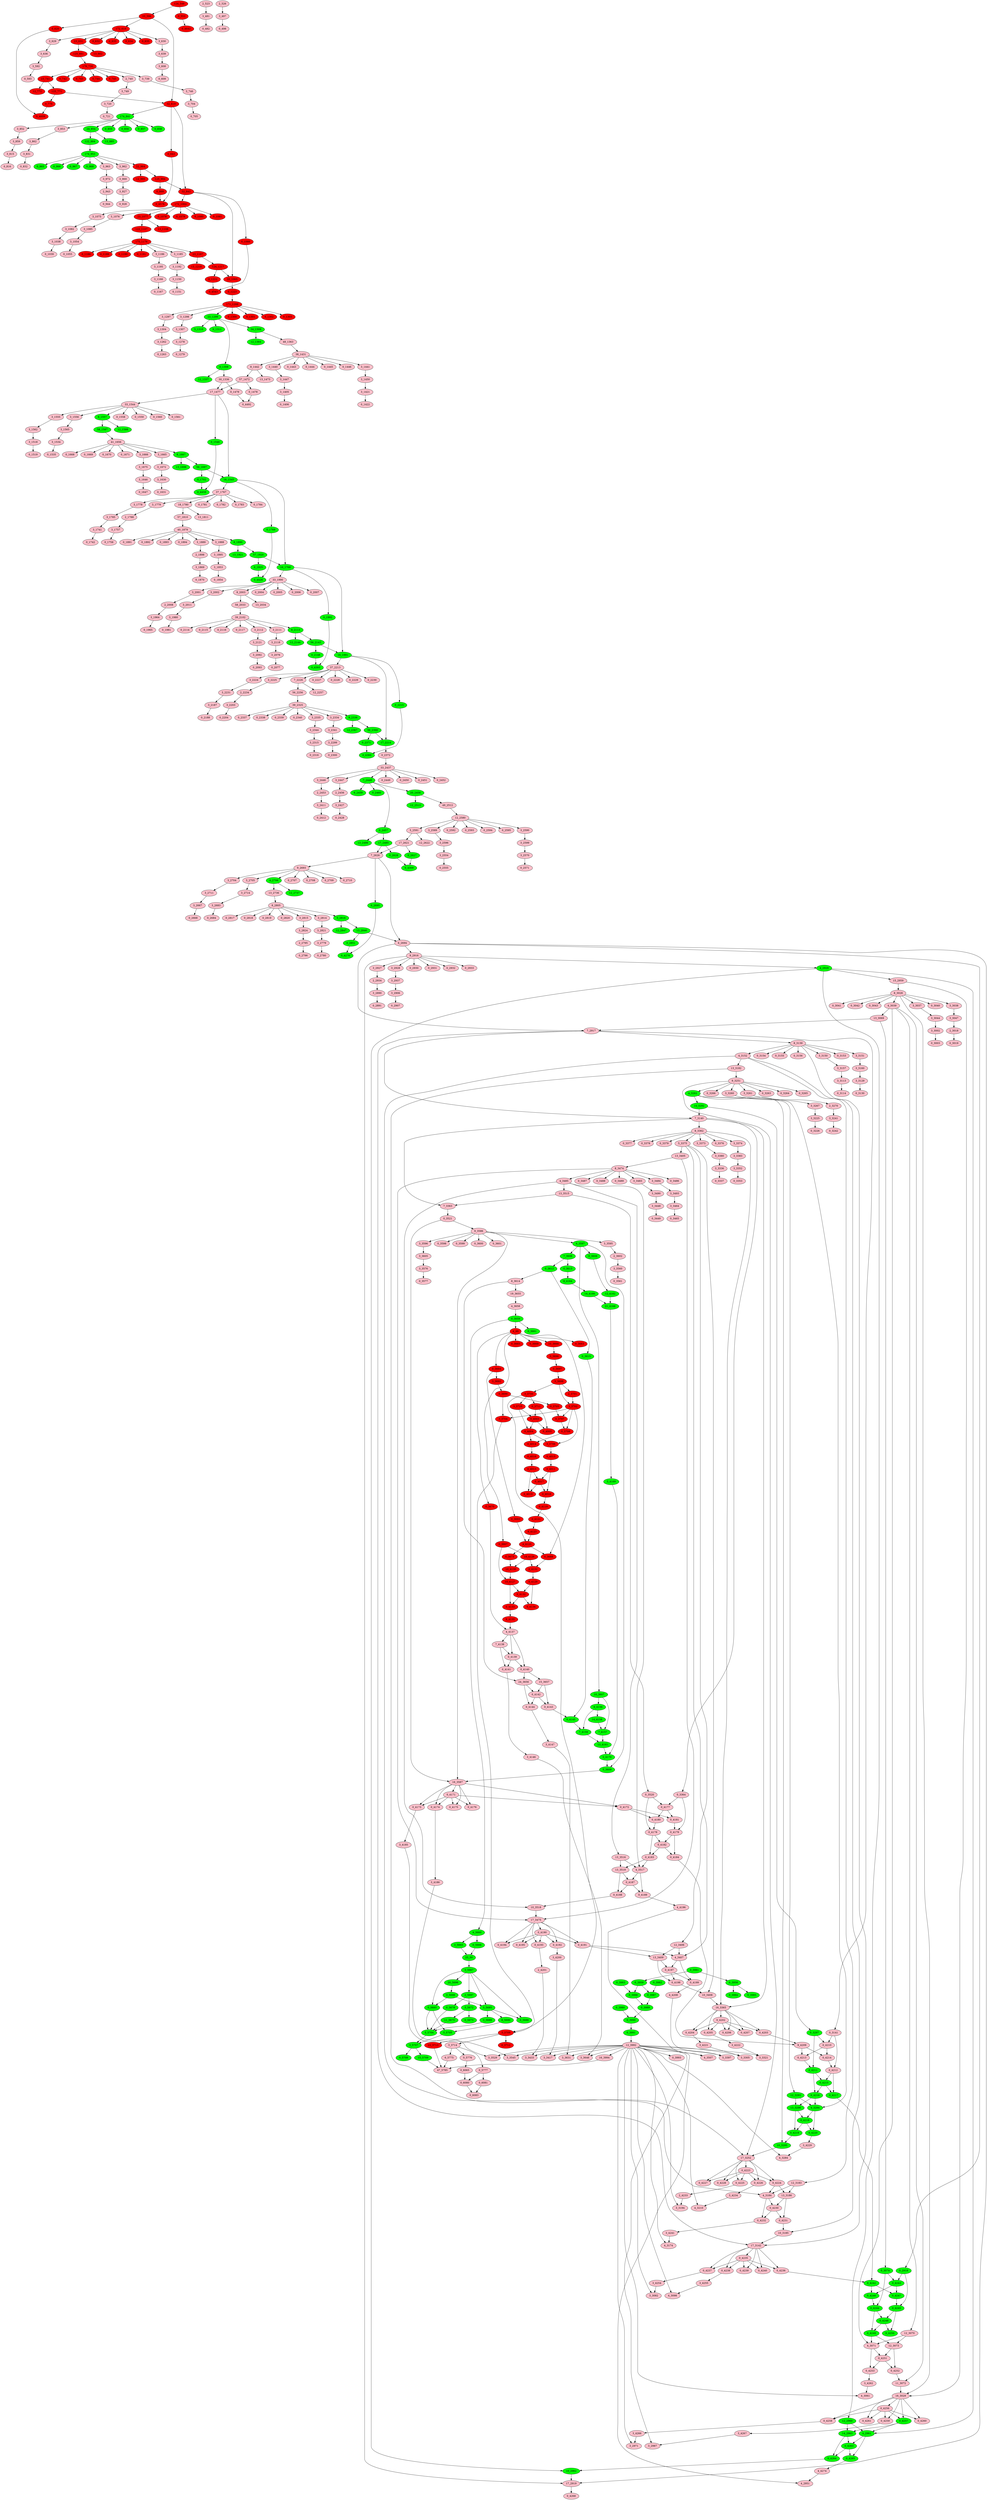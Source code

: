 digraph{
"124_548" [style=filled, fillcolor = red]
"124_548" -> "33_396"
"33_396" [style=filled, fillcolor = red]
"124_548" -> "0_553"
"0_553" [style=filled, fillcolor = red]
"2_523" [style=filled, fillcolor = pink]
"2_523" -> "3_481"
"3_481" [style=filled, fillcolor = pink]
"2_526" [style=filled, fillcolor = pink]
"2_526" -> "3_497"
"3_497" [style=filled, fillcolor = pink]
"0_3981" [style=filled, fillcolor = green]
"0_3981" -> "0_3958"
"0_3958" [style=filled, fillcolor = green]
"0_3981" -> "0_3959"
"0_3959" [style=filled, fillcolor = green]
"3_481" [style=filled, fillcolor = pink]
"3_481" -> "0_482"
"0_482" [style=filled, fillcolor = pink]
"3_497" [style=filled, fillcolor = pink]
"3_497" -> "0_498"
"0_498" [style=filled, fillcolor = pink]
"33_396" [style=filled, fillcolor = red]
"33_396" -> "172_618"
"172_618" [style=filled, fillcolor = red]
"33_396" -> "0_620"
"0_620" [style=filled, fillcolor = red]
"33_396" -> "32_619"
"32_619" [style=filled, fillcolor = red]
"0_3958" [style=filled, fillcolor = green]
"0_3958" -> "0_3984"
"0_3984" [style=filled, fillcolor = green]
"0_3958" -> "0_3985"
"0_3985" [style=filled, fillcolor = green]
"0_3982" [style=filled, fillcolor = green]
"0_3982" -> "0_3987"
"0_3987" [style=filled, fillcolor = green]
"0_3959" [style=filled, fillcolor = green]
"0_3959" -> "0_3987"
"0_3987" [style=filled, fillcolor = green]
"0_3959" -> "0_3988"
"0_3988" [style=filled, fillcolor = green]
"0_3983" [style=filled, fillcolor = green]
"0_3983" -> "0_3988"
"0_3988" [style=filled, fillcolor = green]
"0_553" [style=filled, fillcolor = red]
"0_553" -> "0_4642"
"0_4642" [style=filled, fillcolor = red]
"172_618" [style=filled, fillcolor = red]
"172_618" -> "3_629"
"3_629" [style=filled, fillcolor = pink]
"172_618" -> "3_630"
"3_630" [style=filled, fillcolor = pink]
"172_618" -> "23_631"
"23_631" [style=filled, fillcolor = red]
"172_618" -> "0_632"
"0_632" [style=filled, fillcolor = red]
"172_618" -> "0_633"
"0_633" [style=filled, fillcolor = red]
"172_618" -> "0_634"
"0_634" [style=filled, fillcolor = red]
"172_618" -> "0_635"
"0_635" [style=filled, fillcolor = red]
"0_3987" [style=filled, fillcolor = green]
"0_3987" -> "0_3989"
"0_3989" [style=filled, fillcolor = green]
"0_3988" [style=filled, fillcolor = green]
"0_3988" -> "0_3989"
"0_3989" [style=filled, fillcolor = green]
"3_629" [style=filled, fillcolor = pink]
"3_629" -> "3_636"
"3_636" [style=filled, fillcolor = pink]
"3_630" [style=filled, fillcolor = pink]
"3_630" -> "3_639"
"3_639" [style=filled, fillcolor = pink]
"23_631" [style=filled, fillcolor = red]
"23_631" -> "125_661"
"125_661" [style=filled, fillcolor = red]
"23_631" -> "13_662"
"13_662" [style=filled, fillcolor = red]
"0_3980" [style=filled, fillcolor = green]
"0_3980" -> "0_3990"
"0_3990" [style=filled, fillcolor = green]
"0_3989" [style=filled, fillcolor = green]
"0_3989" -> "0_3990"
"0_3990" [style=filled, fillcolor = green]
"3_636" [style=filled, fillcolor = pink]
"3_636" -> "3_592"
"3_592" [style=filled, fillcolor = pink]
"3_639" [style=filled, fillcolor = pink]
"3_639" -> "3_608"
"3_608" [style=filled, fillcolor = pink]
"125_661" [style=filled, fillcolor = red]
"125_661" -> "176_730"
"176_730" [style=filled, fillcolor = red]
"0_3990" [style=filled, fillcolor = green]
"0_3990" -> "0_3991"
"0_3991" [style=filled, fillcolor = green]
"3_592" [style=filled, fillcolor = pink]
"3_592" -> "0_593"
"0_593" [style=filled, fillcolor = pink]
"3_608" [style=filled, fillcolor = pink]
"3_608" -> "0_609"
"0_609" [style=filled, fillcolor = pink]
"176_730" [style=filled, fillcolor = red]
"176_730" -> "3_739"
"3_739" [style=filled, fillcolor = pink]
"176_730" -> "2_740"
"2_740" [style=filled, fillcolor = pink]
"176_730" -> "23_741"
"23_741" [style=filled, fillcolor = red]
"176_730" -> "0_742"
"0_742" [style=filled, fillcolor = red]
"176_730" -> "0_743"
"0_743" [style=filled, fillcolor = red]
"176_730" -> "0_744"
"0_744" [style=filled, fillcolor = red]
"176_730" -> "0_745"
"0_745" [style=filled, fillcolor = red]
"0_3991" [style=filled, fillcolor = green]
"0_3991" -> "12_3992"
"12_3992" [style=filled, fillcolor = pink]
"3_739" [style=filled, fillcolor = pink]
"3_739" -> "3_746"
"3_746" [style=filled, fillcolor = pink]
"2_740" [style=filled, fillcolor = pink]
"2_740" -> "3_749"
"3_749" [style=filled, fillcolor = pink]
"23_741" [style=filled, fillcolor = red]
"23_741" -> "125_771"
"125_771" [style=filled, fillcolor = red]
"23_741" -> "12_772"
"12_772" [style=filled, fillcolor = red]
"12_3992" [style=filled, fillcolor = pink]
"12_3992" -> "0_3993"
"0_3993" [style=filled, fillcolor = pink]
"12_3992" -> "16_3994"
"16_3994" [style=filled, fillcolor = pink]
"12_3992" -> "3_3646"
"3_3646" [style=filled, fillcolor = pink]
"12_3992" -> "3_3631"
"3_3631" [style=filled, fillcolor = pink]
"12_3992" -> "3_3529"
"3_3529" [style=filled, fillcolor = pink]
"12_3992" -> "3_3545"
"3_3545" [style=filled, fillcolor = pink]
"12_3992" -> "4_3507"
"4_3507" [style=filled, fillcolor = pink]
"12_3992" -> "3_3417"
"3_3417" [style=filled, fillcolor = pink]
"12_3992" -> "3_3433"
"3_3433" [style=filled, fillcolor = pink]
"12_3992" -> "5_3397"
"5_3397" [style=filled, fillcolor = pink]
"12_3992" -> "3_3305"
"3_3305" [style=filled, fillcolor = pink]
"12_3992" -> "3_3321"
"3_3321" [style=filled, fillcolor = pink]
"12_3992" -> "4_3284"
"4_3284" [style=filled, fillcolor = pink]
"12_3992" -> "3_3194"
"3_3194" [style=filled, fillcolor = pink]
"12_3992" -> "4_3210"
"4_3210" [style=filled, fillcolor = pink]
"12_3992" -> "4_3174"
"4_3174" [style=filled, fillcolor = pink]
"12_3992" -> "3_3082"
"3_3082" [style=filled, fillcolor = pink]
"12_3992" -> "4_3098"
"4_3098" [style=filled, fillcolor = pink]
"12_3992" -> "4_3061"
"4_3061" [style=filled, fillcolor = pink]
"12_3992" -> "3_2971"
"3_2971" [style=filled, fillcolor = pink]
"12_3992" -> "3_2987"
"3_2987" [style=filled, fillcolor = pink]
"12_3992" -> "4_2951"
"4_2951" [style=filled, fillcolor = pink]
"125_771" [style=filled, fillcolor = red]
"125_771" -> "32_619"
"32_619" [style=filled, fillcolor = red]
"125_771" -> "0_776"
"0_776" [style=filled, fillcolor = red]
"3_746" [style=filled, fillcolor = pink]
"3_746" -> "3_704"
"3_704" [style=filled, fillcolor = pink]
"3_749" [style=filled, fillcolor = pink]
"3_749" -> "3_720"
"3_720" [style=filled, fillcolor = pink]
"3_704" [style=filled, fillcolor = pink]
"3_704" -> "0_705"
"0_705" [style=filled, fillcolor = pink]
"3_720" [style=filled, fillcolor = pink]
"3_720" -> "0_721"
"0_721" [style=filled, fillcolor = pink]
"32_619" [style=filled, fillcolor = red]
"32_619" -> "174_841"
"174_841" [style=filled, fillcolor = green]
"32_619" -> "0_843"
"0_843" [style=filled, fillcolor = red]
"32_619" -> "32_842"
"32_842" [style=filled, fillcolor = red]
"0_620" [style=filled, fillcolor = red]
"0_620" -> "0_4609"
"0_4609" [style=filled, fillcolor = red]
"0_776" [style=filled, fillcolor = red]
"0_776" -> "0_4609"
"0_4609" [style=filled, fillcolor = red]
"174_841" [style=filled, fillcolor = green]
"174_841" -> "3_852"
"3_852" [style=filled, fillcolor = pink]
"174_841" -> "3_853"
"3_853" [style=filled, fillcolor = pink]
"174_841" -> "24_854"
"24_854" [style=filled, fillcolor = green]
"174_841" -> "0_855"
"0_855" [style=filled, fillcolor = green]
"174_841" -> "0_856"
"0_856" [style=filled, fillcolor = green]
"174_841" -> "0_857"
"0_857" [style=filled, fillcolor = green]
"174_841" -> "0_858"
"0_858" [style=filled, fillcolor = green]
"3_852" [style=filled, fillcolor = pink]
"3_852" -> "3_859"
"3_859" [style=filled, fillcolor = pink]
"3_853" [style=filled, fillcolor = pink]
"3_853" -> "3_862"
"3_862" [style=filled, fillcolor = pink]
"24_854" [style=filled, fillcolor = green]
"24_854" -> "122_884"
"122_884" [style=filled, fillcolor = green]
"24_854" -> "13_885"
"13_885" [style=filled, fillcolor = green]
"3_859" [style=filled, fillcolor = pink]
"3_859" -> "3_815"
"3_815" [style=filled, fillcolor = pink]
"3_862" [style=filled, fillcolor = pink]
"3_862" -> "3_831"
"3_831" [style=filled, fillcolor = pink]
"122_884" [style=filled, fillcolor = green]
"122_884" -> "174_953"
"174_953" [style=filled, fillcolor = green]
"3_815" [style=filled, fillcolor = pink]
"3_815" -> "0_816"
"0_816" [style=filled, fillcolor = pink]
"3_831" [style=filled, fillcolor = pink]
"3_831" -> "0_832"
"0_832" [style=filled, fillcolor = pink]
"174_953" [style=filled, fillcolor = green]
"174_953" -> "3_962"
"3_962" [style=filled, fillcolor = pink]
"174_953" -> "3_963"
"3_963" [style=filled, fillcolor = pink]
"174_953" -> "22_964"
"22_964" [style=filled, fillcolor = red]
"174_953" -> "0_965"
"0_965" [style=filled, fillcolor = green]
"174_953" -> "0_966"
"0_966" [style=filled, fillcolor = green]
"174_953" -> "0_967"
"0_967" [style=filled, fillcolor = green]
"174_953" -> "0_968"
"0_968" [style=filled, fillcolor = green]
"3_962" [style=filled, fillcolor = pink]
"3_962" -> "3_969"
"3_969" [style=filled, fillcolor = pink]
"3_963" [style=filled, fillcolor = pink]
"3_963" -> "3_972"
"3_972" [style=filled, fillcolor = pink]
"22_964" [style=filled, fillcolor = red]
"22_964" -> "125_994"
"125_994" [style=filled, fillcolor = red]
"22_964" -> "12_995"
"12_995" [style=filled, fillcolor = red]
"125_994" [style=filled, fillcolor = red]
"125_994" -> "32_842"
"32_842" [style=filled, fillcolor = red]
"125_994" -> "0_999"
"0_999" [style=filled, fillcolor = red]
"3_969" [style=filled, fillcolor = pink]
"3_969" -> "3_927"
"3_927" [style=filled, fillcolor = pink]
"3_972" [style=filled, fillcolor = pink]
"3_972" -> "2_943"
"2_943" [style=filled, fillcolor = pink]
"3_927" [style=filled, fillcolor = pink]
"3_927" -> "0_928"
"0_928" [style=filled, fillcolor = pink]
"2_943" [style=filled, fillcolor = pink]
"2_943" -> "0_944"
"0_944" [style=filled, fillcolor = pink]
"32_842" [style=filled, fillcolor = red]
"32_842" -> "172_1064"
"172_1064" [style=filled, fillcolor = red]
"32_842" -> "0_1066"
"0_1066" [style=filled, fillcolor = red]
"32_842" -> "33_1065"
"33_1065" [style=filled, fillcolor = red]
"0_843" [style=filled, fillcolor = red]
"0_843" -> "0_4576"
"0_4576" [style=filled, fillcolor = red]
"0_999" [style=filled, fillcolor = red]
"0_999" -> "0_4576"
"0_4576" [style=filled, fillcolor = red]
"172_1064" [style=filled, fillcolor = red]
"172_1064" -> "3_1075"
"3_1075" [style=filled, fillcolor = pink]
"172_1064" -> "3_1076"
"3_1076" [style=filled, fillcolor = pink]
"172_1064" -> "23_1077"
"23_1077" [style=filled, fillcolor = red]
"172_1064" -> "0_1078"
"0_1078" [style=filled, fillcolor = red]
"172_1064" -> "0_1079"
"0_1079" [style=filled, fillcolor = red]
"172_1064" -> "0_1080"
"0_1080" [style=filled, fillcolor = red]
"172_1064" -> "0_1081"
"0_1081" [style=filled, fillcolor = red]
"3_1075" [style=filled, fillcolor = pink]
"3_1075" -> "3_1082"
"3_1082" [style=filled, fillcolor = pink]
"3_1076" [style=filled, fillcolor = pink]
"3_1076" -> "3_1085"
"3_1085" [style=filled, fillcolor = pink]
"23_1077" [style=filled, fillcolor = red]
"23_1077" -> "122_1107"
"122_1107" [style=filled, fillcolor = red]
"23_1077" -> "13_1108"
"13_1108" [style=filled, fillcolor = red]
"3_1082" [style=filled, fillcolor = pink]
"3_1082" -> "3_1038"
"3_1038" [style=filled, fillcolor = pink]
"3_1085" [style=filled, fillcolor = pink]
"3_1085" -> "3_1054"
"3_1054" [style=filled, fillcolor = pink]
"122_1107" [style=filled, fillcolor = red]
"122_1107" -> "175_1176"
"175_1176" [style=filled, fillcolor = red]
"3_1038" [style=filled, fillcolor = pink]
"3_1038" -> "0_1039"
"0_1039" [style=filled, fillcolor = pink]
"3_1054" [style=filled, fillcolor = pink]
"3_1054" -> "0_1055"
"0_1055" [style=filled, fillcolor = pink]
"175_1176" [style=filled, fillcolor = red]
"175_1176" -> "3_1185"
"3_1185" [style=filled, fillcolor = pink]
"175_1176" -> "3_1186"
"3_1186" [style=filled, fillcolor = pink]
"175_1176" -> "23_1187"
"23_1187" [style=filled, fillcolor = red]
"175_1176" -> "0_1188"
"0_1188" [style=filled, fillcolor = red]
"175_1176" -> "0_1189"
"0_1189" [style=filled, fillcolor = red]
"175_1176" -> "0_1190"
"0_1190" [style=filled, fillcolor = red]
"175_1176" -> "0_1191"
"0_1191" [style=filled, fillcolor = red]
"3_1185" [style=filled, fillcolor = pink]
"3_1185" -> "3_1192"
"3_1192" [style=filled, fillcolor = pink]
"3_1186" [style=filled, fillcolor = pink]
"3_1186" -> "3_1195"
"3_1195" [style=filled, fillcolor = pink]
"23_1187" [style=filled, fillcolor = red]
"23_1187" -> "124_1217"
"124_1217" [style=filled, fillcolor = red]
"23_1187" -> "13_1218"
"13_1218" [style=filled, fillcolor = red]
"124_1217" [style=filled, fillcolor = red]
"124_1217" -> "33_1065"
"33_1065" [style=filled, fillcolor = red]
"124_1217" -> "0_1222"
"0_1222" [style=filled, fillcolor = red]
"3_1192" [style=filled, fillcolor = pink]
"3_1192" -> "3_1150"
"3_1150" [style=filled, fillcolor = pink]
"3_1195" [style=filled, fillcolor = pink]
"3_1195" -> "3_1166"
"3_1166" [style=filled, fillcolor = pink]
"3_1150" [style=filled, fillcolor = pink]
"3_1150" -> "0_1151"
"0_1151" [style=filled, fillcolor = pink]
"3_1166" [style=filled, fillcolor = pink]
"3_1166" -> "0_1167"
"0_1167" [style=filled, fillcolor = pink]
"33_1065" [style=filled, fillcolor = red]
"33_1065" -> "0_1223"
"0_1223" [style=filled, fillcolor = red]
"0_1066" [style=filled, fillcolor = red]
"0_1066" -> "0_4543"
"0_4543" [style=filled, fillcolor = red]
"0_1222" [style=filled, fillcolor = red]
"0_1222" -> "0_4543"
"0_4543" [style=filled, fillcolor = red]
"0_1223" [style=filled, fillcolor = red]
"0_1223" -> "171_1288"
"171_1288" [style=filled, fillcolor = red]
"171_1288" [style=filled, fillcolor = red]
"171_1288" -> "3_1297"
"3_1297" [style=filled, fillcolor = pink]
"171_1288" -> "3_1298"
"3_1298" [style=filled, fillcolor = pink]
"171_1288" -> "23_1299"
"23_1299" [style=filled, fillcolor = green]
"171_1288" -> "0_1300"
"0_1300" [style=filled, fillcolor = red]
"171_1288" -> "0_1301"
"0_1301" [style=filled, fillcolor = red]
"171_1288" -> "0_1302"
"0_1302" [style=filled, fillcolor = red]
"171_1288" -> "0_1303"
"0_1303" [style=filled, fillcolor = red]
"3_1297" [style=filled, fillcolor = pink]
"3_1297" -> "3_1304"
"3_1304" [style=filled, fillcolor = pink]
"3_1298" [style=filled, fillcolor = pink]
"3_1298" -> "3_1307"
"3_1307" [style=filled, fillcolor = pink]
"23_1299" [style=filled, fillcolor = green]
"23_1299" -> "0_1308"
"0_1308" [style=filled, fillcolor = green]
"23_1299" -> "34_1309"
"34_1309" [style=filled, fillcolor = green]
"23_1299" -> "5_1310"
"5_1310" [style=filled, fillcolor = green]
"23_1299" -> "0_1311"
"0_1311" [style=filled, fillcolor = green]
"3_1304" [style=filled, fillcolor = pink]
"3_1304" -> "3_1262"
"3_1262" [style=filled, fillcolor = pink]
"3_1307" [style=filled, fillcolor = pink]
"3_1307" -> "3_1278"
"3_1278" [style=filled, fillcolor = pink]
"0_1308" [style=filled, fillcolor = green]
"0_1308" -> "30_1336"
"30_1336" [style=filled, fillcolor = pink]
"0_1308" -> "12_1337"
"12_1337" [style=filled, fillcolor = green]
"34_1309" [style=filled, fillcolor = green]
"34_1309" -> "48_1363"
"48_1363" [style=filled, fillcolor = pink]
"34_1309" -> "12_1364"
"12_1364" [style=filled, fillcolor = green]
"3_1262" [style=filled, fillcolor = pink]
"3_1262" -> "0_1263"
"0_1263" [style=filled, fillcolor = pink]
"3_1278" [style=filled, fillcolor = pink]
"3_1278" -> "0_1279"
"0_1279" [style=filled, fillcolor = pink]
"48_1363" [style=filled, fillcolor = pink]
"48_1363" -> "38_1431"
"38_1431" [style=filled, fillcolor = pink]
"30_1336" [style=filled, fillcolor = pink]
"30_1336" -> "0_1479"
"0_1479" [style=filled, fillcolor = pink]
"30_1336" -> "17_1477"
"17_1477" [style=filled, fillcolor = pink]
"38_1431" [style=filled, fillcolor = pink]
"38_1431" -> "3_1440"
"3_1440" [style=filled, fillcolor = pink]
"38_1431" -> "3_1441"
"3_1441" [style=filled, fillcolor = pink]
"38_1431" -> "8_1442"
"8_1442" [style=filled, fillcolor = pink]
"38_1431" -> "0_1443"
"0_1443" [style=filled, fillcolor = pink]
"38_1431" -> "0_1444"
"0_1444" [style=filled, fillcolor = pink]
"38_1431" -> "0_1445"
"0_1445" [style=filled, fillcolor = pink]
"38_1431" -> "0_1446"
"0_1446" [style=filled, fillcolor = pink]
"3_1440" [style=filled, fillcolor = pink]
"3_1440" -> "3_1447"
"3_1447" [style=filled, fillcolor = pink]
"3_1441" [style=filled, fillcolor = pink]
"3_1441" -> "3_1450"
"3_1450" [style=filled, fillcolor = pink]
"8_1442" [style=filled, fillcolor = pink]
"8_1442" -> "57_1472"
"57_1472" [style=filled, fillcolor = pink]
"8_1442" -> "13_1473"
"13_1473" [style=filled, fillcolor = pink]
"3_1447" [style=filled, fillcolor = pink]
"3_1447" -> "3_1405"
"3_1405" [style=filled, fillcolor = pink]
"3_1450" [style=filled, fillcolor = pink]
"3_1450" -> "3_1421"
"3_1421" [style=filled, fillcolor = pink]
"57_1472" [style=filled, fillcolor = pink]
"57_1472" -> "17_1477"
"17_1477" [style=filled, fillcolor = pink]
"57_1472" -> "0_1478"
"0_1478" [style=filled, fillcolor = pink]
"3_1405" [style=filled, fillcolor = pink]
"3_1405" -> "0_1406"
"0_1406" [style=filled, fillcolor = pink]
"3_1421" [style=filled, fillcolor = pink]
"3_1421" -> "0_1422"
"0_1422" [style=filled, fillcolor = pink]
"17_1477" [style=filled, fillcolor = pink]
"17_1477" -> "33_1544"
"33_1544" [style=filled, fillcolor = pink]
"17_1477" -> "0_1546"
"0_1546" [style=filled, fillcolor = green]
"17_1477" -> "16_1545"
"16_1545" [style=filled, fillcolor = green]
"0_1479" [style=filled, fillcolor = pink]
"0_1479" -> "0_4492"
"0_4492" [style=filled, fillcolor = pink]
"0_1478" [style=filled, fillcolor = pink]
"0_1478" -> "0_4492"
"0_4492" [style=filled, fillcolor = pink]
"33_1544" [style=filled, fillcolor = pink]
"33_1544" -> "3_1555"
"3_1555" [style=filled, fillcolor = pink]
"33_1544" -> "3_1556"
"3_1556" [style=filled, fillcolor = pink]
"33_1544" -> "8_1557"
"8_1557" [style=filled, fillcolor = green]
"33_1544" -> "0_1558"
"0_1558" [style=filled, fillcolor = pink]
"33_1544" -> "0_1559"
"0_1559" [style=filled, fillcolor = pink]
"33_1544" -> "0_1560"
"0_1560" [style=filled, fillcolor = pink]
"33_1544" -> "0_1561"
"0_1561" [style=filled, fillcolor = pink]
"3_1555" [style=filled, fillcolor = pink]
"3_1555" -> "3_1562"
"3_1562" [style=filled, fillcolor = pink]
"3_1556" [style=filled, fillcolor = pink]
"3_1556" -> "3_1565"
"3_1565" [style=filled, fillcolor = pink]
"8_1557" [style=filled, fillcolor = green]
"8_1557" -> "58_1587"
"58_1587" [style=filled, fillcolor = green]
"8_1557" -> "12_1588"
"12_1588" [style=filled, fillcolor = green]
"3_1562" [style=filled, fillcolor = pink]
"3_1562" -> "3_1518"
"3_1518" [style=filled, fillcolor = pink]
"3_1565" [style=filled, fillcolor = pink]
"3_1565" -> "3_1534"
"3_1534" [style=filled, fillcolor = pink]
"58_1587" [style=filled, fillcolor = green]
"58_1587" -> "41_1656"
"41_1656" [style=filled, fillcolor = pink]
"3_1518" [style=filled, fillcolor = pink]
"3_1518" -> "0_1519"
"0_1519" [style=filled, fillcolor = pink]
"3_1534" [style=filled, fillcolor = pink]
"3_1534" -> "0_1535"
"0_1535" [style=filled, fillcolor = pink]
"41_1656" [style=filled, fillcolor = pink]
"41_1656" -> "3_1665"
"3_1665" [style=filled, fillcolor = pink]
"41_1656" -> "3_1666"
"3_1666" [style=filled, fillcolor = pink]
"41_1656" -> "8_1667"
"8_1667" [style=filled, fillcolor = green]
"41_1656" -> "0_1668"
"0_1668" [style=filled, fillcolor = pink]
"41_1656" -> "0_1669"
"0_1669" [style=filled, fillcolor = pink]
"41_1656" -> "0_1670"
"0_1670" [style=filled, fillcolor = pink]
"41_1656" -> "0_1671"
"0_1671" [style=filled, fillcolor = pink]
"3_1665" [style=filled, fillcolor = pink]
"3_1665" -> "3_1672"
"3_1672" [style=filled, fillcolor = pink]
"3_1666" [style=filled, fillcolor = pink]
"3_1666" -> "3_1675"
"3_1675" [style=filled, fillcolor = pink]
"8_1667" [style=filled, fillcolor = green]
"8_1667" -> "56_1697"
"56_1697" [style=filled, fillcolor = green]
"8_1667" -> "13_1698"
"13_1698" [style=filled, fillcolor = green]
"56_1697" [style=filled, fillcolor = green]
"56_1697" -> "16_1545"
"16_1545" [style=filled, fillcolor = green]
"56_1697" -> "0_1702"
"0_1702" [style=filled, fillcolor = green]
"3_1672" [style=filled, fillcolor = pink]
"3_1672" -> "3_1630"
"3_1630" [style=filled, fillcolor = pink]
"3_1675" [style=filled, fillcolor = pink]
"3_1675" -> "3_1646"
"3_1646" [style=filled, fillcolor = pink]
"3_1630" [style=filled, fillcolor = pink]
"3_1630" -> "0_1631"
"0_1631" [style=filled, fillcolor = pink]
"3_1646" [style=filled, fillcolor = pink]
"3_1646" -> "0_1647"
"0_1647" [style=filled, fillcolor = pink]
"16_1545" [style=filled, fillcolor = green]
"16_1545" -> "37_1767"
"37_1767" [style=filled, fillcolor = pink]
"16_1545" -> "0_1769"
"0_1769" [style=filled, fillcolor = green]
"16_1545" -> "16_1768"
"16_1768" [style=filled, fillcolor = green]
"0_1546" [style=filled, fillcolor = green]
"0_1546" -> "0_4459"
"0_4459" [style=filled, fillcolor = green]
"0_1702" [style=filled, fillcolor = green]
"0_1702" -> "0_4459"
"0_4459" [style=filled, fillcolor = green]
"37_1767" [style=filled, fillcolor = pink]
"37_1767" -> "3_1778"
"3_1778" [style=filled, fillcolor = pink]
"37_1767" -> "3_1779"
"3_1779" [style=filled, fillcolor = pink]
"37_1767" -> "18_1780"
"18_1780" [style=filled, fillcolor = pink]
"37_1767" -> "0_1781"
"0_1781" [style=filled, fillcolor = pink]
"37_1767" -> "0_1782"
"0_1782" [style=filled, fillcolor = pink]
"37_1767" -> "0_1783"
"0_1783" [style=filled, fillcolor = pink]
"37_1767" -> "0_1784"
"0_1784" [style=filled, fillcolor = pink]
"3_1778" [style=filled, fillcolor = pink]
"3_1778" -> "3_1785"
"3_1785" [style=filled, fillcolor = pink]
"3_1779" [style=filled, fillcolor = pink]
"3_1779" -> "2_1788"
"2_1788" [style=filled, fillcolor = pink]
"18_1780" [style=filled, fillcolor = pink]
"18_1780" -> "57_1810"
"57_1810" [style=filled, fillcolor = pink]
"18_1780" -> "13_1811"
"13_1811" [style=filled, fillcolor = pink]
"3_1785" [style=filled, fillcolor = pink]
"3_1785" -> "3_1741"
"3_1741" [style=filled, fillcolor = pink]
"2_1788" [style=filled, fillcolor = pink]
"2_1788" -> "3_1757"
"3_1757" [style=filled, fillcolor = pink]
"57_1810" [style=filled, fillcolor = pink]
"57_1810" -> "40_1879"
"40_1879" [style=filled, fillcolor = pink]
"3_1741" [style=filled, fillcolor = pink]
"3_1741" -> "0_1742"
"0_1742" [style=filled, fillcolor = pink]
"3_1757" [style=filled, fillcolor = pink]
"3_1757" -> "0_1758"
"0_1758" [style=filled, fillcolor = pink]
"40_1879" [style=filled, fillcolor = pink]
"40_1879" -> "3_1888"
"3_1888" [style=filled, fillcolor = pink]
"40_1879" -> "3_1889"
"3_1889" [style=filled, fillcolor = pink]
"40_1879" -> "8_1890"
"8_1890" [style=filled, fillcolor = green]
"40_1879" -> "0_1891"
"0_1891" [style=filled, fillcolor = pink]
"40_1879" -> "0_1892"
"0_1892" [style=filled, fillcolor = pink]
"40_1879" -> "0_1893"
"0_1893" [style=filled, fillcolor = pink]
"40_1879" -> "0_1894"
"0_1894" [style=filled, fillcolor = pink]
"3_1888" [style=filled, fillcolor = pink]
"3_1888" -> "3_1895"
"3_1895" [style=filled, fillcolor = pink]
"3_1889" [style=filled, fillcolor = pink]
"3_1889" -> "2_1898"
"2_1898" [style=filled, fillcolor = pink]
"8_1890" [style=filled, fillcolor = green]
"8_1890" -> "57_1920"
"57_1920" [style=filled, fillcolor = green]
"8_1890" -> "13_1921"
"13_1921" [style=filled, fillcolor = green]
"57_1920" [style=filled, fillcolor = green]
"57_1920" -> "16_1768"
"16_1768" [style=filled, fillcolor = green]
"57_1920" -> "0_1925"
"0_1925" [style=filled, fillcolor = green]
"3_1895" [style=filled, fillcolor = pink]
"3_1895" -> "3_1853"
"3_1853" [style=filled, fillcolor = pink]
"2_1898" [style=filled, fillcolor = pink]
"2_1898" -> "3_1869"
"3_1869" [style=filled, fillcolor = pink]
"3_1853" [style=filled, fillcolor = pink]
"3_1853" -> "0_1854"
"0_1854" [style=filled, fillcolor = pink]
"3_1869" [style=filled, fillcolor = pink]
"3_1869" -> "0_1870"
"0_1870" [style=filled, fillcolor = pink]
"16_1768" [style=filled, fillcolor = green]
"16_1768" -> "33_1990"
"33_1990" [style=filled, fillcolor = pink]
"16_1768" -> "0_1992"
"0_1992" [style=filled, fillcolor = green]
"16_1768" -> "16_1991"
"16_1991" [style=filled, fillcolor = green]
"0_1769" [style=filled, fillcolor = green]
"0_1769" -> "0_4426"
"0_4426" [style=filled, fillcolor = green]
"0_1925" [style=filled, fillcolor = green]
"0_1925" -> "0_4426"
"0_4426" [style=filled, fillcolor = green]
"33_1990" [style=filled, fillcolor = pink]
"33_1990" -> "3_2001"
"3_2001" [style=filled, fillcolor = pink]
"33_1990" -> "3_2002"
"3_2002" [style=filled, fillcolor = pink]
"33_1990" -> "8_2003"
"8_2003" [style=filled, fillcolor = pink]
"33_1990" -> "0_2004"
"0_2004" [style=filled, fillcolor = pink]
"33_1990" -> "0_2005"
"0_2005" [style=filled, fillcolor = pink]
"33_1990" -> "0_2006"
"0_2006" [style=filled, fillcolor = pink]
"33_1990" -> "0_2007"
"0_2007" [style=filled, fillcolor = pink]
"3_2001" [style=filled, fillcolor = pink]
"3_2001" -> "2_2008"
"2_2008" [style=filled, fillcolor = pink]
"3_2002" [style=filled, fillcolor = pink]
"3_2002" -> "3_2011"
"3_2011" [style=filled, fillcolor = pink]
"8_2003" [style=filled, fillcolor = pink]
"8_2003" -> "58_2033"
"58_2033" [style=filled, fillcolor = pink]
"8_2003" -> "13_2034"
"13_2034" [style=filled, fillcolor = pink]
"2_2008" [style=filled, fillcolor = pink]
"2_2008" -> "3_1964"
"3_1964" [style=filled, fillcolor = pink]
"3_2011" [style=filled, fillcolor = pink]
"3_2011" -> "3_1980"
"3_1980" [style=filled, fillcolor = pink]
"58_2033" [style=filled, fillcolor = pink]
"58_2033" -> "39_2102"
"39_2102" [style=filled, fillcolor = pink]
"3_1964" [style=filled, fillcolor = pink]
"3_1964" -> "0_1965"
"0_1965" [style=filled, fillcolor = pink]
"3_1980" [style=filled, fillcolor = pink]
"3_1980" -> "0_1981"
"0_1981" [style=filled, fillcolor = pink]
"39_2102" [style=filled, fillcolor = pink]
"39_2102" -> "3_2111"
"3_2111" [style=filled, fillcolor = pink]
"39_2102" -> "3_2112"
"3_2112" [style=filled, fillcolor = pink]
"39_2102" -> "8_2113"
"8_2113" [style=filled, fillcolor = green]
"39_2102" -> "0_2114"
"0_2114" [style=filled, fillcolor = pink]
"39_2102" -> "0_2115"
"0_2115" [style=filled, fillcolor = pink]
"39_2102" -> "0_2116"
"0_2116" [style=filled, fillcolor = pink]
"39_2102" -> "0_2117"
"0_2117" [style=filled, fillcolor = pink]
"3_2111" [style=filled, fillcolor = pink]
"3_2111" -> "3_2118"
"3_2118" [style=filled, fillcolor = pink]
"3_2112" [style=filled, fillcolor = pink]
"3_2112" -> "3_2121"
"3_2121" [style=filled, fillcolor = pink]
"8_2113" [style=filled, fillcolor = green]
"8_2113" -> "56_2143"
"56_2143" [style=filled, fillcolor = green]
"8_2113" -> "12_2144"
"12_2144" [style=filled, fillcolor = green]
"56_2143" [style=filled, fillcolor = green]
"56_2143" -> "16_1991"
"16_1991" [style=filled, fillcolor = green]
"56_2143" -> "0_2148"
"0_2148" [style=filled, fillcolor = green]
"3_2118" [style=filled, fillcolor = pink]
"3_2118" -> "3_2076"
"3_2076" [style=filled, fillcolor = pink]
"3_2121" [style=filled, fillcolor = pink]
"3_2121" -> "3_2092"
"3_2092" [style=filled, fillcolor = pink]
"3_2076" [style=filled, fillcolor = pink]
"3_2076" -> "0_2077"
"0_2077" [style=filled, fillcolor = pink]
"3_2092" [style=filled, fillcolor = pink]
"3_2092" -> "0_2093"
"0_2093" [style=filled, fillcolor = pink]
"16_1991" [style=filled, fillcolor = green]
"16_1991" -> "37_2213"
"37_2213" [style=filled, fillcolor = pink]
"16_1991" -> "0_2215"
"0_2215" [style=filled, fillcolor = green]
"16_1991" -> "17_2214"
"17_2214" [style=filled, fillcolor = green]
"0_1992" [style=filled, fillcolor = green]
"0_1992" -> "0_4393"
"0_4393" [style=filled, fillcolor = green]
"0_2148" [style=filled, fillcolor = green]
"0_2148" -> "0_4393"
"0_4393" [style=filled, fillcolor = green]
"37_2213" [style=filled, fillcolor = pink]
"37_2213" -> "3_2224"
"3_2224" [style=filled, fillcolor = pink]
"37_2213" -> "3_2225"
"3_2225" [style=filled, fillcolor = pink]
"37_2213" -> "7_2226"
"7_2226" [style=filled, fillcolor = pink]
"37_2213" -> "0_2227"
"0_2227" [style=filled, fillcolor = pink]
"37_2213" -> "0_2228"
"0_2228" [style=filled, fillcolor = pink]
"37_2213" -> "0_2229"
"0_2229" [style=filled, fillcolor = pink]
"37_2213" -> "0_2230"
"0_2230" [style=filled, fillcolor = pink]
"3_2224" [style=filled, fillcolor = pink]
"3_2224" -> "3_2231"
"3_2231" [style=filled, fillcolor = pink]
"3_2225" [style=filled, fillcolor = pink]
"3_2225" -> "2_2234"
"2_2234" [style=filled, fillcolor = pink]
"7_2226" [style=filled, fillcolor = pink]
"7_2226" -> "56_2256"
"56_2256" [style=filled, fillcolor = pink]
"7_2226" -> "12_2257"
"12_2257" [style=filled, fillcolor = pink]
"3_2231" [style=filled, fillcolor = pink]
"3_2231" -> "3_2187"
"3_2187" [style=filled, fillcolor = pink]
"2_2234" [style=filled, fillcolor = pink]
"2_2234" -> "3_2203"
"3_2203" [style=filled, fillcolor = pink]
"56_2256" [style=filled, fillcolor = pink]
"56_2256" -> "39_2325"
"39_2325" [style=filled, fillcolor = pink]
"3_2187" [style=filled, fillcolor = pink]
"3_2187" -> "0_2188"
"0_2188" [style=filled, fillcolor = pink]
"3_2203" [style=filled, fillcolor = pink]
"3_2203" -> "0_2204"
"0_2204" [style=filled, fillcolor = pink]
"39_2325" [style=filled, fillcolor = pink]
"39_2325" -> "3_2334"
"3_2334" [style=filled, fillcolor = pink]
"39_2325" -> "3_2335"
"3_2335" [style=filled, fillcolor = pink]
"39_2325" -> "8_2336"
"8_2336" [style=filled, fillcolor = green]
"39_2325" -> "0_2337"
"0_2337" [style=filled, fillcolor = pink]
"39_2325" -> "0_2338"
"0_2338" [style=filled, fillcolor = pink]
"39_2325" -> "0_2339"
"0_2339" [style=filled, fillcolor = pink]
"39_2325" -> "0_2340"
"0_2340" [style=filled, fillcolor = pink]
"3_2334" [style=filled, fillcolor = pink]
"3_2334" -> "3_2341"
"3_2341" [style=filled, fillcolor = pink]
"3_2335" [style=filled, fillcolor = pink]
"3_2335" -> "3_2344"
"3_2344" [style=filled, fillcolor = pink]
"8_2336" [style=filled, fillcolor = green]
"8_2336" -> "56_2366"
"56_2366" [style=filled, fillcolor = green]
"8_2336" -> "12_2367"
"12_2367" [style=filled, fillcolor = green]
"56_2366" [style=filled, fillcolor = green]
"56_2366" -> "17_2214"
"17_2214" [style=filled, fillcolor = green]
"56_2366" -> "0_2371"
"0_2371" [style=filled, fillcolor = green]
"3_2341" [style=filled, fillcolor = pink]
"3_2341" -> "3_2299"
"3_2299" [style=filled, fillcolor = pink]
"3_2344" [style=filled, fillcolor = pink]
"3_2344" -> "3_2315"
"3_2315" [style=filled, fillcolor = pink]
"3_2299" [style=filled, fillcolor = pink]
"3_2299" -> "0_2300"
"0_2300" [style=filled, fillcolor = pink]
"3_2315" [style=filled, fillcolor = pink]
"3_2315" -> "0_2316"
"0_2316" [style=filled, fillcolor = pink]
"17_2214" [style=filled, fillcolor = green]
"17_2214" -> "0_2372"
"0_2372" [style=filled, fillcolor = pink]
"0_2215" [style=filled, fillcolor = green]
"0_2215" -> "0_4360"
"0_4360" [style=filled, fillcolor = green]
"0_2371" [style=filled, fillcolor = green]
"0_2371" -> "0_4360"
"0_4360" [style=filled, fillcolor = green]
"0_2372" [style=filled, fillcolor = pink]
"0_2372" -> "33_2437"
"33_2437" [style=filled, fillcolor = pink]
"33_2437" [style=filled, fillcolor = pink]
"33_2437" -> "3_2446"
"3_2446" [style=filled, fillcolor = pink]
"33_2437" -> "3_2447"
"3_2447" [style=filled, fillcolor = pink]
"33_2437" -> "7_2448"
"7_2448" [style=filled, fillcolor = green]
"33_2437" -> "0_2449"
"0_2449" [style=filled, fillcolor = pink]
"33_2437" -> "0_2450"
"0_2450" [style=filled, fillcolor = pink]
"33_2437" -> "0_2451"
"0_2451" [style=filled, fillcolor = pink]
"33_2437" -> "0_2452"
"0_2452" [style=filled, fillcolor = pink]
"3_2446" [style=filled, fillcolor = pink]
"3_2446" -> "2_2453"
"2_2453" [style=filled, fillcolor = pink]
"3_2447" [style=filled, fillcolor = pink]
"3_2447" -> "2_2456"
"2_2456" [style=filled, fillcolor = pink]
"7_2448" [style=filled, fillcolor = green]
"7_2448" -> "0_2457"
"0_2457" [style=filled, fillcolor = green]
"7_2448" -> "20_2458"
"20_2458" [style=filled, fillcolor = green]
"7_2448" -> "6_2459"
"6_2459" [style=filled, fillcolor = green]
"7_2448" -> "0_2460"
"0_2460" [style=filled, fillcolor = green]
"2_2453" [style=filled, fillcolor = pink]
"2_2453" -> "3_2411"
"3_2411" [style=filled, fillcolor = pink]
"2_2456" [style=filled, fillcolor = pink]
"2_2456" -> "3_2427"
"3_2427" [style=filled, fillcolor = pink]
"0_2457" [style=filled, fillcolor = green]
"0_2457" -> "17_2485"
"17_2485" [style=filled, fillcolor = green]
"0_2457" -> "13_2486"
"13_2486" [style=filled, fillcolor = green]
"20_2458" [style=filled, fillcolor = green]
"20_2458" -> "49_2512"
"49_2512" [style=filled, fillcolor = pink]
"20_2458" -> "12_2513"
"12_2513" [style=filled, fillcolor = green]
"3_2411" [style=filled, fillcolor = pink]
"3_2411" -> "0_2412"
"0_2412" [style=filled, fillcolor = pink]
"3_2427" [style=filled, fillcolor = pink]
"3_2427" -> "0_2428"
"0_2428" [style=filled, fillcolor = pink]
"49_2512" [style=filled, fillcolor = pink]
"49_2512" -> "12_2580"
"12_2580" [style=filled, fillcolor = pink]
"17_2485" [style=filled, fillcolor = green]
"17_2485" -> "0_2628"
"0_2628" [style=filled, fillcolor = green]
"17_2485" -> "7_2626"
"7_2626" [style=filled, fillcolor = pink]
"12_2580" [style=filled, fillcolor = pink]
"12_2580" -> "3_2589"
"3_2589" [style=filled, fillcolor = pink]
"12_2580" -> "3_2590"
"3_2590" [style=filled, fillcolor = pink]
"12_2580" -> "5_2591"
"5_2591" [style=filled, fillcolor = pink]
"12_2580" -> "0_2592"
"0_2592" [style=filled, fillcolor = pink]
"12_2580" -> "0_2593"
"0_2593" [style=filled, fillcolor = pink]
"12_2580" -> "0_2594"
"0_2594" [style=filled, fillcolor = pink]
"12_2580" -> "0_2595"
"0_2595" [style=filled, fillcolor = pink]
"3_2589" [style=filled, fillcolor = pink]
"3_2589" -> "3_2596"
"3_2596" [style=filled, fillcolor = pink]
"3_2590" [style=filled, fillcolor = pink]
"3_2590" -> "3_2599"
"3_2599" [style=filled, fillcolor = pink]
"5_2591" [style=filled, fillcolor = pink]
"5_2591" -> "17_2621"
"17_2621" [style=filled, fillcolor = pink]
"5_2591" -> "12_2622"
"12_2622" [style=filled, fillcolor = pink]
"3_2596" [style=filled, fillcolor = pink]
"3_2596" -> "3_2554"
"3_2554" [style=filled, fillcolor = pink]
"3_2599" [style=filled, fillcolor = pink]
"3_2599" -> "3_2570"
"3_2570" [style=filled, fillcolor = pink]
"17_2621" [style=filled, fillcolor = pink]
"17_2621" -> "7_2626"
"7_2626" [style=filled, fillcolor = pink]
"17_2621" -> "0_2627"
"0_2627" [style=filled, fillcolor = green]
"3_2554" [style=filled, fillcolor = pink]
"3_2554" -> "0_2555"
"0_2555" [style=filled, fillcolor = pink]
"3_2570" [style=filled, fillcolor = pink]
"3_2570" -> "0_2571"
"0_2571" [style=filled, fillcolor = pink]
"7_2626" [style=filled, fillcolor = pink]
"7_2626" -> "9_2693"
"9_2693" [style=filled, fillcolor = pink]
"7_2626" -> "0_2695"
"0_2695" [style=filled, fillcolor = green]
"7_2626" -> "6_2694"
"6_2694" [style=filled, fillcolor = pink]
"0_2628" [style=filled, fillcolor = green]
"0_2628" -> "0_4309"
"0_4309" [style=filled, fillcolor = green]
"0_2627" [style=filled, fillcolor = green]
"0_2627" -> "0_4309"
"0_4309" [style=filled, fillcolor = green]
"9_2693" [style=filled, fillcolor = pink]
"9_2693" -> "3_2704"
"3_2704" [style=filled, fillcolor = pink]
"9_2693" -> "3_2705"
"3_2705" [style=filled, fillcolor = pink]
"9_2693" -> "4_2706"
"4_2706" [style=filled, fillcolor = green]
"9_2693" -> "0_2707"
"0_2707" [style=filled, fillcolor = pink]
"9_2693" -> "0_2708"
"0_2708" [style=filled, fillcolor = pink]
"9_2693" -> "0_2709"
"0_2709" [style=filled, fillcolor = pink]
"9_2693" -> "0_2710"
"0_2710" [style=filled, fillcolor = pink]
"3_2704" [style=filled, fillcolor = pink]
"3_2704" -> "3_2711"
"3_2711" [style=filled, fillcolor = pink]
"3_2705" [style=filled, fillcolor = pink]
"3_2705" -> "3_2714"
"3_2714" [style=filled, fillcolor = pink]
"4_2706" [style=filled, fillcolor = green]
"4_2706" -> "13_2736"
"13_2736" [style=filled, fillcolor = pink]
"4_2706" -> "12_2737"
"12_2737" [style=filled, fillcolor = green]
"3_2711" [style=filled, fillcolor = pink]
"3_2711" -> "3_2667"
"3_2667" [style=filled, fillcolor = pink]
"3_2714" [style=filled, fillcolor = pink]
"3_2714" -> "3_2683"
"3_2683" [style=filled, fillcolor = pink]
"13_2736" [style=filled, fillcolor = pink]
"13_2736" -> "8_2805"
"8_2805" [style=filled, fillcolor = pink]
"3_2667" [style=filled, fillcolor = pink]
"3_2667" -> "0_2668"
"0_2668" [style=filled, fillcolor = pink]
"3_2683" [style=filled, fillcolor = pink]
"3_2683" -> "0_2684"
"0_2684" [style=filled, fillcolor = pink]
"8_2805" [style=filled, fillcolor = pink]
"8_2805" -> "3_2814"
"3_2814" [style=filled, fillcolor = pink]
"8_2805" -> "3_2815"
"3_2815" [style=filled, fillcolor = pink]
"8_2805" -> "5_2816"
"5_2816" [style=filled, fillcolor = green]
"8_2805" -> "0_2817"
"0_2817" [style=filled, fillcolor = pink]
"8_2805" -> "0_2818"
"0_2818" [style=filled, fillcolor = pink]
"8_2805" -> "0_2819"
"0_2819" [style=filled, fillcolor = pink]
"8_2805" -> "0_2820"
"0_2820" [style=filled, fillcolor = pink]
"3_2814" [style=filled, fillcolor = pink]
"3_2814" -> "3_2821"
"3_2821" [style=filled, fillcolor = pink]
"3_2815" [style=filled, fillcolor = pink]
"3_2815" -> "3_2824"
"3_2824" [style=filled, fillcolor = pink]
"5_2816" [style=filled, fillcolor = green]
"5_2816" -> "13_2846"
"13_2846" [style=filled, fillcolor = green]
"5_2816" -> "12_2847"
"12_2847" [style=filled, fillcolor = green]
"13_2846" [style=filled, fillcolor = green]
"13_2846" -> "6_2694"
"6_2694" [style=filled, fillcolor = pink]
"13_2846" -> "0_2851"
"0_2851" [style=filled, fillcolor = green]
"3_2821" [style=filled, fillcolor = pink]
"3_2821" -> "3_2779"
"3_2779" [style=filled, fillcolor = pink]
"3_2824" [style=filled, fillcolor = pink]
"3_2824" -> "2_2795"
"2_2795" [style=filled, fillcolor = pink]
"3_2779" [style=filled, fillcolor = pink]
"3_2779" -> "0_2780"
"0_2780" [style=filled, fillcolor = pink]
"2_2795" [style=filled, fillcolor = pink]
"2_2795" -> "0_2796"
"0_2796" [style=filled, fillcolor = pink]
"6_2694" [style=filled, fillcolor = pink]
"6_2694" -> "9_2916"
"9_2916" [style=filled, fillcolor = pink]
"6_2694" -> "0_2918"
"0_2918" [style=filled, fillcolor = green]
"6_2694" -> "7_2917"
"7_2917" [style=filled, fillcolor = pink]
"6_2694" -> "17_2919"
"17_2919" [style=filled, fillcolor = pink]
"0_2695" [style=filled, fillcolor = green]
"0_2695" -> "0_4276"
"0_4276" [style=filled, fillcolor = green]
"0_2851" [style=filled, fillcolor = green]
"0_2851" -> "0_4276"
"0_4276" [style=filled, fillcolor = green]
"9_2916" [style=filled, fillcolor = pink]
"9_2916" -> "3_2927"
"3_2927" [style=filled, fillcolor = pink]
"9_2916" -> "3_2928"
"3_2928" [style=filled, fillcolor = pink]
"9_2916" -> "4_2929"
"4_2929" [style=filled, fillcolor = green]
"9_2916" -> "0_2930"
"0_2930" [style=filled, fillcolor = pink]
"9_2916" -> "0_2931"
"0_2931" [style=filled, fillcolor = pink]
"9_2916" -> "0_2932"
"0_2932" [style=filled, fillcolor = pink]
"9_2916" -> "0_2933"
"0_2933" [style=filled, fillcolor = pink]
"9_2916" -> "17_2919"
"17_2919" [style=filled, fillcolor = pink]
"3_2927" [style=filled, fillcolor = pink]
"3_2927" -> "2_2934"
"2_2934" [style=filled, fillcolor = pink]
"3_2928" [style=filled, fillcolor = pink]
"3_2928" -> "3_2937"
"3_2937" [style=filled, fillcolor = pink]
"4_2929" [style=filled, fillcolor = green]
"4_2929" -> "15_2959"
"15_2959" [style=filled, fillcolor = pink]
"4_2929" -> "12_2960"
"12_2960" [style=filled, fillcolor = green]
"4_2929" -> "4_2961"
"4_2961" [style=filled, fillcolor = green]
"4_2929" -> "10_2962"
"10_2962" [style=filled, fillcolor = green]
"2_2934" [style=filled, fillcolor = pink]
"2_2934" -> "3_2890"
"3_2890" [style=filled, fillcolor = pink]
"3_2937" [style=filled, fillcolor = pink]
"3_2937" -> "3_2906"
"3_2906" [style=filled, fillcolor = pink]
"15_2959" [style=filled, fillcolor = pink]
"15_2959" -> "8_3028"
"8_3028" [style=filled, fillcolor = pink]
"15_2959" -> "16_3029"
"16_3029" [style=filled, fillcolor = pink]
"3_2890" [style=filled, fillcolor = pink]
"3_2890" -> "0_2891"
"0_2891" [style=filled, fillcolor = pink]
"3_2906" [style=filled, fillcolor = pink]
"3_2906" -> "0_2907"
"0_2907" [style=filled, fillcolor = pink]
"8_3028" [style=filled, fillcolor = pink]
"8_3028" -> "3_3037"
"3_3037" [style=filled, fillcolor = pink]
"8_3028" -> "3_3038"
"3_3038" [style=filled, fillcolor = pink]
"8_3028" -> "4_3039"
"4_3039" [style=filled, fillcolor = pink]
"8_3028" -> "0_3040"
"0_3040" [style=filled, fillcolor = pink]
"8_3028" -> "0_3041"
"0_3041" [style=filled, fillcolor = pink]
"8_3028" -> "0_3042"
"0_3042" [style=filled, fillcolor = pink]
"8_3028" -> "0_3043"
"0_3043" [style=filled, fillcolor = pink]
"8_3028" -> "16_3029"
"16_3029" [style=filled, fillcolor = pink]
"3_3037" [style=filled, fillcolor = pink]
"3_3037" -> "3_3044"
"3_3044" [style=filled, fillcolor = pink]
"3_3038" [style=filled, fillcolor = pink]
"3_3038" -> "3_3047"
"3_3047" [style=filled, fillcolor = pink]
"4_3039" [style=filled, fillcolor = pink]
"4_3039" -> "13_3069"
"13_3069" [style=filled, fillcolor = pink]
"4_3039" -> "12_3070"
"12_3070" [style=filled, fillcolor = pink]
"4_3039" -> "4_3071"
"4_3071" [style=filled, fillcolor = pink]
"4_3039" -> "11_3072"
"11_3072" [style=filled, fillcolor = pink]
"13_3069" [style=filled, fillcolor = pink]
"13_3069" -> "7_2917"
"7_2917" [style=filled, fillcolor = pink]
"13_3069" -> "0_3074"
"0_3074" [style=filled, fillcolor = green]
"3_3044" [style=filled, fillcolor = pink]
"3_3044" -> "3_3002"
"3_3002" [style=filled, fillcolor = pink]
"3_3047" [style=filled, fillcolor = pink]
"3_3047" -> "2_3018"
"2_3018" [style=filled, fillcolor = pink]
"3_3002" [style=filled, fillcolor = pink]
"3_3002" -> "0_3003"
"0_3003" [style=filled, fillcolor = pink]
"2_3018" [style=filled, fillcolor = pink]
"2_3018" -> "0_3019"
"0_3019" [style=filled, fillcolor = pink]
"7_2917" [style=filled, fillcolor = pink]
"7_2917" -> "8_3139"
"8_3139" [style=filled, fillcolor = pink]
"7_2917" -> "0_3141"
"0_3141" [style=filled, fillcolor = pink]
"7_2917" -> "7_3140"
"7_3140" [style=filled, fillcolor = pink]
"7_2917" -> "17_3142"
"17_3142" [style=filled, fillcolor = pink]
"0_2918" [style=filled, fillcolor = green]
"0_2918" -> "0_4243"
"0_4243" [style=filled, fillcolor = green]
"0_2918" -> "0_4245"
"0_4245" [style=filled, fillcolor = green]
"0_3074" [style=filled, fillcolor = green]
"0_3074" -> "0_4243"
"0_4243" [style=filled, fillcolor = green]
"0_3074" -> "0_4244"
"0_4244" [style=filled, fillcolor = green]
"8_3139" [style=filled, fillcolor = pink]
"8_3139" -> "3_3150"
"3_3150" [style=filled, fillcolor = pink]
"8_3139" -> "3_3151"
"3_3151" [style=filled, fillcolor = pink]
"8_3139" -> "4_3152"
"4_3152" [style=filled, fillcolor = pink]
"8_3139" -> "0_3153"
"0_3153" [style=filled, fillcolor = pink]
"8_3139" -> "0_3154"
"0_3154" [style=filled, fillcolor = pink]
"8_3139" -> "0_3155"
"0_3155" [style=filled, fillcolor = pink]
"8_3139" -> "0_3156"
"0_3156" [style=filled, fillcolor = pink]
"8_3139" -> "17_3142"
"17_3142" [style=filled, fillcolor = pink]
"3_3150" [style=filled, fillcolor = pink]
"3_3150" -> "3_3157"
"3_3157" [style=filled, fillcolor = pink]
"3_3151" [style=filled, fillcolor = pink]
"3_3151" -> "3_3160"
"3_3160" [style=filled, fillcolor = pink]
"4_3152" [style=filled, fillcolor = pink]
"4_3152" -> "13_3182"
"13_3182" [style=filled, fillcolor = pink]
"4_3152" -> "12_3183"
"12_3183" [style=filled, fillcolor = pink]
"4_3152" -> "4_3184"
"4_3184" [style=filled, fillcolor = pink]
"4_3152" -> "10_3185"
"10_3185" [style=filled, fillcolor = pink]
"3_3157" [style=filled, fillcolor = pink]
"3_3157" -> "3_3113"
"3_3113" [style=filled, fillcolor = pink]
"3_3160" [style=filled, fillcolor = pink]
"3_3160" -> "3_3129"
"3_3129" [style=filled, fillcolor = pink]
"13_3182" [style=filled, fillcolor = pink]
"13_3182" -> "9_3251"
"9_3251" [style=filled, fillcolor = pink]
"13_3182" -> "17_3252"
"17_3252" [style=filled, fillcolor = pink]
"3_3113" [style=filled, fillcolor = pink]
"3_3113" -> "0_3114"
"0_3114" [style=filled, fillcolor = pink]
"3_3129" [style=filled, fillcolor = pink]
"3_3129" -> "0_3130"
"0_3130" [style=filled, fillcolor = pink]
"9_3251" [style=filled, fillcolor = pink]
"9_3251" -> "3_3260"
"3_3260" [style=filled, fillcolor = pink]
"9_3251" -> "3_3261"
"3_3261" [style=filled, fillcolor = pink]
"9_3251" -> "4_3262"
"4_3262" [style=filled, fillcolor = green]
"9_3251" -> "0_3263"
"0_3263" [style=filled, fillcolor = pink]
"9_3251" -> "0_3264"
"0_3264" [style=filled, fillcolor = pink]
"9_3251" -> "0_3265"
"0_3265" [style=filled, fillcolor = pink]
"9_3251" -> "0_3266"
"0_3266" [style=filled, fillcolor = pink]
"9_3251" -> "17_3252"
"17_3252" [style=filled, fillcolor = pink]
"3_3260" [style=filled, fillcolor = pink]
"3_3260" -> "3_3267"
"3_3267" [style=filled, fillcolor = pink]
"3_3261" [style=filled, fillcolor = pink]
"3_3261" -> "2_3270"
"2_3270" [style=filled, fillcolor = pink]
"4_3262" [style=filled, fillcolor = green]
"4_3262" -> "14_3292"
"14_3292" [style=filled, fillcolor = green]
"4_3262" -> "12_3293"
"12_3293" [style=filled, fillcolor = green]
"4_3262" -> "4_3294"
"4_3294" [style=filled, fillcolor = green]
"4_3262" -> "10_3295"
"10_3295" [style=filled, fillcolor = green]
"14_3292" [style=filled, fillcolor = green]
"14_3292" -> "7_3140"
"7_3140" [style=filled, fillcolor = pink]
"14_3292" -> "0_3297"
"0_3297" [style=filled, fillcolor = green]
"3_3267" [style=filled, fillcolor = pink]
"3_3267" -> "3_3225"
"3_3225" [style=filled, fillcolor = pink]
"2_3270" [style=filled, fillcolor = pink]
"2_3270" -> "3_3241"
"3_3241" [style=filled, fillcolor = pink]
"3_3225" [style=filled, fillcolor = pink]
"3_3225" -> "0_3226"
"0_3226" [style=filled, fillcolor = pink]
"3_3241" [style=filled, fillcolor = pink]
"3_3241" -> "0_3242"
"0_3242" [style=filled, fillcolor = pink]
"7_3140" [style=filled, fillcolor = pink]
"7_3140" -> "8_3362"
"8_3362" [style=filled, fillcolor = pink]
"7_3140" -> "0_3364"
"0_3364" [style=filled, fillcolor = pink]
"7_3140" -> "7_3363"
"7_3363" [style=filled, fillcolor = pink]
"7_3140" -> "16_3365"
"16_3365" [style=filled, fillcolor = pink]
"0_3141" [style=filled, fillcolor = pink]
"0_3141" -> "0_4210"
"0_4210" [style=filled, fillcolor = pink]
"0_3141" -> "0_4212"
"0_4212" [style=filled, fillcolor = pink]
"0_3297" [style=filled, fillcolor = green]
"0_3297" -> "0_4210"
"0_4210" [style=filled, fillcolor = pink]
"0_3297" -> "0_4211"
"0_4211" [style=filled, fillcolor = green]
"8_3362" [style=filled, fillcolor = pink]
"8_3362" -> "3_3373"
"3_3373" [style=filled, fillcolor = pink]
"8_3362" -> "3_3374"
"3_3374" [style=filled, fillcolor = pink]
"8_3362" -> "5_3375"
"5_3375" [style=filled, fillcolor = pink]
"8_3362" -> "0_3376"
"0_3376" [style=filled, fillcolor = pink]
"8_3362" -> "0_3377"
"0_3377" [style=filled, fillcolor = pink]
"8_3362" -> "0_3378"
"0_3378" [style=filled, fillcolor = pink]
"8_3362" -> "0_3379"
"0_3379" [style=filled, fillcolor = pink]
"8_3362" -> "16_3365"
"16_3365" [style=filled, fillcolor = pink]
"3_3373" [style=filled, fillcolor = pink]
"3_3373" -> "3_3380"
"3_3380" [style=filled, fillcolor = pink]
"3_3374" [style=filled, fillcolor = pink]
"3_3374" -> "3_3383"
"3_3383" [style=filled, fillcolor = pink]
"5_3375" [style=filled, fillcolor = pink]
"5_3375" -> "13_3405"
"13_3405" [style=filled, fillcolor = pink]
"5_3375" -> "12_3406"
"12_3406" [style=filled, fillcolor = pink]
"5_3375" -> "4_3407"
"4_3407" [style=filled, fillcolor = pink]
"5_3375" -> "10_3408"
"10_3408" [style=filled, fillcolor = pink]
"3_3380" [style=filled, fillcolor = pink]
"3_3380" -> "3_3336"
"3_3336" [style=filled, fillcolor = pink]
"3_3383" [style=filled, fillcolor = pink]
"3_3383" -> "3_3352"
"3_3352" [style=filled, fillcolor = pink]
"13_3405" [style=filled, fillcolor = pink]
"13_3405" -> "8_3474"
"8_3474" [style=filled, fillcolor = pink]
"13_3405" -> "17_3475"
"17_3475" [style=filled, fillcolor = pink]
"3_3336" [style=filled, fillcolor = pink]
"3_3336" -> "0_3337"
"0_3337" [style=filled, fillcolor = pink]
"3_3352" [style=filled, fillcolor = pink]
"3_3352" -> "0_3353"
"0_3353" [style=filled, fillcolor = pink]
"8_3474" [style=filled, fillcolor = pink]
"8_3474" -> "3_3483"
"3_3483" [style=filled, fillcolor = pink]
"8_3474" -> "3_3484"
"3_3484" [style=filled, fillcolor = pink]
"8_3474" -> "4_3485"
"4_3485" [style=filled, fillcolor = pink]
"8_3474" -> "0_3486"
"0_3486" [style=filled, fillcolor = pink]
"8_3474" -> "0_3487"
"0_3487" [style=filled, fillcolor = pink]
"8_3474" -> "0_3488"
"0_3488" [style=filled, fillcolor = pink]
"8_3474" -> "0_3489"
"0_3489" [style=filled, fillcolor = pink]
"8_3474" -> "17_3475"
"17_3475" [style=filled, fillcolor = pink]
"3_3483" [style=filled, fillcolor = pink]
"3_3483" -> "3_3490"
"3_3490" [style=filled, fillcolor = pink]
"3_3484" [style=filled, fillcolor = pink]
"3_3484" -> "3_3493"
"3_3493" [style=filled, fillcolor = pink]
"4_3485" [style=filled, fillcolor = pink]
"4_3485" -> "13_3515"
"13_3515" [style=filled, fillcolor = pink]
"4_3485" -> "13_3516"
"13_3516" [style=filled, fillcolor = pink]
"4_3485" -> "4_3517"
"4_3517" [style=filled, fillcolor = pink]
"4_3485" -> "10_3518"
"10_3518" [style=filled, fillcolor = pink]
"13_3515" [style=filled, fillcolor = pink]
"13_3515" -> "7_3363"
"7_3363" [style=filled, fillcolor = pink]
"13_3515" -> "0_3520"
"0_3520" [style=filled, fillcolor = pink]
"3_3490" [style=filled, fillcolor = pink]
"3_3490" -> "3_3448"
"3_3448" [style=filled, fillcolor = pink]
"3_3493" [style=filled, fillcolor = pink]
"3_3493" -> "3_3464"
"3_3464" [style=filled, fillcolor = pink]
"3_3448" [style=filled, fillcolor = pink]
"3_3448" -> "0_3449"
"0_3449" [style=filled, fillcolor = pink]
"3_3464" [style=filled, fillcolor = pink]
"3_3464" -> "0_3465"
"0_3465" [style=filled, fillcolor = pink]
"7_3363" [style=filled, fillcolor = pink]
"7_3363" -> "0_3521"
"0_3521" [style=filled, fillcolor = pink]
"0_3364" [style=filled, fillcolor = pink]
"0_3364" -> "0_4177"
"0_4177" [style=filled, fillcolor = pink]
"0_3364" -> "0_4179"
"0_4179" [style=filled, fillcolor = pink]
"0_3520" [style=filled, fillcolor = pink]
"0_3520" -> "0_4177"
"0_4177" [style=filled, fillcolor = pink]
"0_3520" -> "0_4178"
"0_4178" [style=filled, fillcolor = pink]
"0_3521" [style=filled, fillcolor = pink]
"0_3521" -> "9_3586"
"9_3586" [style=filled, fillcolor = pink]
"0_3521" -> "16_3587"
"16_3587" [style=filled, fillcolor = pink]
"9_3586" [style=filled, fillcolor = pink]
"9_3586" -> "3_3595"
"3_3595" [style=filled, fillcolor = pink]
"9_3586" -> "3_3596"
"3_3596" [style=filled, fillcolor = pink]
"9_3586" -> "4_3597"
"4_3597" [style=filled, fillcolor = green]
"9_3586" -> "0_3598"
"0_3598" [style=filled, fillcolor = pink]
"9_3586" -> "0_3599"
"0_3599" [style=filled, fillcolor = pink]
"9_3586" -> "0_3600"
"0_3600" [style=filled, fillcolor = pink]
"9_3586" -> "0_3601"
"0_3601" [style=filled, fillcolor = pink]
"9_3586" -> "16_3587"
"16_3587" [style=filled, fillcolor = pink]
"3_3595" [style=filled, fillcolor = pink]
"3_3595" -> "2_3602"
"2_3602" [style=filled, fillcolor = pink]
"3_3596" [style=filled, fillcolor = pink]
"3_3596" -> "3_3605"
"3_3605" [style=filled, fillcolor = pink]
"4_3597" [style=filled, fillcolor = green]
"4_3597" -> "7_3606"
"7_3606" [style=filled, fillcolor = green]
"4_3597" -> "10_3607"
"10_3607" [style=filled, fillcolor = green]
"4_3597" -> "0_3608"
"0_3608" [style=filled, fillcolor = green]
"4_3597" -> "5_3609"
"5_3609" [style=filled, fillcolor = green]
"2_3602" [style=filled, fillcolor = pink]
"2_3602" -> "3_3560"
"3_3560" [style=filled, fillcolor = pink]
"3_3605" [style=filled, fillcolor = pink]
"3_3605" -> "3_3576"
"3_3576" [style=filled, fillcolor = pink]
"7_3606" [style=filled, fillcolor = green]
"7_3606" -> "0_3612"
"0_3612" [style=filled, fillcolor = green]
"7_3606" -> "0_3613"
"0_3613" [style=filled, fillcolor = green]
"10_3607" [style=filled, fillcolor = green]
"10_3607" -> "6_4156"
"6_4156" [style=filled, fillcolor = green]
"10_3607" -> "7_4157"
"7_4157" [style=filled, fillcolor = green]
"0_3608" [style=filled, fillcolor = green]
"0_3608" -> "12_4162"
"12_4162" [style=filled, fillcolor = green]
"3_3560" [style=filled, fillcolor = pink]
"3_3560" -> "0_3561"
"0_3561" [style=filled, fillcolor = pink]
"3_3576" [style=filled, fillcolor = pink]
"3_3576" -> "0_3577"
"0_3577" [style=filled, fillcolor = pink]
"0_3612" [style=filled, fillcolor = green]
"0_3612" -> "8_3614"
"8_3614" [style=filled, fillcolor = pink]
"0_3612" -> "0_3615"
"0_3615" [style=filled, fillcolor = green]
"6_4156" [style=filled, fillcolor = green]
"6_4156" -> "14_4158"
"14_4158" [style=filled, fillcolor = green]
"6_4156" -> "7_4159"
"7_4159" [style=filled, fillcolor = green]
"0_3613" [style=filled, fillcolor = green]
"0_3613" -> "8_4164"
"8_4164" [style=filled, fillcolor = green]
"8_3614" [style=filled, fillcolor = pink]
"8_3614" -> "19_3655"
"19_3655" [style=filled, fillcolor = pink]
"8_3614" -> "24_3656"
"24_3656" [style=filled, fillcolor = pink]
"14_4158" [style=filled, fillcolor = green]
"14_4158" -> "7_4157"
"7_4157" [style=filled, fillcolor = green]
"8_4164" [style=filled, fillcolor = green]
"8_4164" -> "14_4166"
"14_4166" [style=filled, fillcolor = green]
"19_3655" [style=filled, fillcolor = pink]
"19_3655" -> "4_3658"
"4_3658" [style=filled, fillcolor = pink]
"12_4162" [style=filled, fillcolor = green]
"12_4162" -> "21_4168"
"21_4168" [style=filled, fillcolor = green]
"14_4166" [style=filled, fillcolor = green]
"14_4166" -> "21_4168"
"21_4168" [style=filled, fillcolor = green]
"4_3658" [style=filled, fillcolor = pink]
"4_3658" -> "0_3659"
"0_3659" [style=filled, fillcolor = green]
"21_4168" [style=filled, fillcolor = green]
"21_4168" -> "3_4169"
"3_4169" [style=filled, fillcolor = green]
"0_3659" [style=filled, fillcolor = green]
"0_3659" -> "4_49"
"4_49" [style=filled, fillcolor = red]
"0_3659" -> "4_3660"
"4_3660" [style=filled, fillcolor = green]
"0_3659" -> "0_3661"
"0_3661" [style=filled, fillcolor = green]
"4_49" [style=filled, fillcolor = red]
"4_49" -> "0_3663"
"0_3663" [style=filled, fillcolor = red]
"4_49" -> "0_3664"
"0_3664" [style=filled, fillcolor = red]
"4_49" -> "0_3665"
"0_3665" [style=filled, fillcolor = red]
"4_49" -> "10_3666"
"10_3666" [style=filled, fillcolor = red]
"4_49" -> "0_3667"
"0_3667" [style=filled, fillcolor = red]
"4_49" -> "0_3669"
"0_3669" [style=filled, fillcolor = red]
"4_49" -> "0_3670"
"0_3670" [style=filled, fillcolor = red]
"4_49" -> "0_3668"
"0_3668" [style=filled, fillcolor = red]
"4_3660" [style=filled, fillcolor = green]
"4_3660" -> "3_5665"
"3_5665" [style=filled, fillcolor = green]
"4_3660" -> "0_5666"
"0_5666" [style=filled, fillcolor = green]
"3_5665" [style=filled, fillcolor = green]
"3_5665" -> "25_50"
"25_50" [style=filled, fillcolor = green]
"0_5666" [style=filled, fillcolor = green]
"0_5666" -> "25_50"
"25_50" [style=filled, fillcolor = green]
"0_3664" [style=filled, fillcolor = red]
"0_3664" -> "3_3692"
"3_3692" [style=filled, fillcolor = red]
"0_3664" -> "0_3693"
"0_3693" [style=filled, fillcolor = red]
"10_3666" [style=filled, fillcolor = red]
"10_3666" -> "3_3696"
"3_3696" [style=filled, fillcolor = red]
"0_3667" [style=filled, fillcolor = red]
"0_3667" -> "18_4126"
"18_4126" [style=filled, fillcolor = red]
"0_3667" -> "10_4127"
"10_4127" [style=filled, fillcolor = red]
"3_3696" [style=filled, fillcolor = red]
"3_3696" -> "0_3697"
"0_3697" [style=filled, fillcolor = red]
"3_3692" [style=filled, fillcolor = red]
"3_3692" -> "0_3699"
"0_3699" [style=filled, fillcolor = red]
"25_50" [style=filled, fillcolor = green]
"25_50" -> "3_5667"
"3_5667" [style=filled, fillcolor = green]
"0_3697" [style=filled, fillcolor = red]
"0_3697" -> "3_3698"
"3_3698" [style=filled, fillcolor = red]
"0_3699" [style=filled, fillcolor = red]
"0_3699" -> "0_3705"
"0_3705" [style=filled, fillcolor = red]
"0_3699" -> "3_3704"
"3_3704" [style=filled, fillcolor = red]
"3_5667" [style=filled, fillcolor = green]
"3_5667" -> "20_5696"
"20_5696" [style=filled, fillcolor = green]
"3_5667" -> "2_5697"
"2_5697" [style=filled, fillcolor = green]
"3_5667" -> "3_5685"
"3_5685" [style=filled, fillcolor = green]
"3_5667" -> "0_5693"
"0_5693" [style=filled, fillcolor = green]
"3_5667" -> "0_5686"
"0_5686" [style=filled, fillcolor = green]
"3_3698" [style=filled, fillcolor = red]
"3_3698" -> "3_3700"
"3_3700" [style=filled, fillcolor = red]
"3_3698" -> "2_3701"
"2_3701" [style=filled, fillcolor = red]
"3_3698" -> "3_3702"
"3_3702" [style=filled, fillcolor = red]
"2_5697" [style=filled, fillcolor = green]
"2_5697" -> "3_5672"
"3_5672" [style=filled, fillcolor = green]
"2_5697" -> "0_5678"
"0_5678" [style=filled, fillcolor = green]
"20_5696" [style=filled, fillcolor = green]
"20_5696" -> "3_5698"
"3_5698" [style=filled, fillcolor = green]
"2_3701" [style=filled, fillcolor = red]
"2_3701" -> "3_3702"
"3_3702" [style=filled, fillcolor = red]
"3_3700" [style=filled, fillcolor = red]
"3_3700" -> "3_3710"
"3_3710" [style=filled, fillcolor = red]
"3_3700" -> "0_3711"
"0_3711" [style=filled, fillcolor = red]
"3_3700" -> "3_3709"
"3_3709" [style=filled, fillcolor = red]
"3_5672" [style=filled, fillcolor = green]
"3_5672" -> "0_5673"
"0_5673" [style=filled, fillcolor = green]
"3_5672" -> "11_5675"
"11_5675" [style=filled, fillcolor = green]
"3_5698" [style=filled, fillcolor = green]
"3_5698" -> "3_5685"
"3_5685" [style=filled, fillcolor = green]
"3_5698" -> "0_5693"
"0_5693" [style=filled, fillcolor = green]
"3_3702" [style=filled, fillcolor = red]
"3_3702" -> "3_3704"
"3_3704" [style=filled, fillcolor = red]
"3_3702" -> "0_3707"
"0_3707" [style=filled, fillcolor = red]
"3_3702" -> "0_3708"
"0_3708" [style=filled, fillcolor = red]
"3_3702" -> "3_3706"
"3_3706" [style=filled, fillcolor = red]
"0_3705" [style=filled, fillcolor = red]
"0_3705" -> "0_3707"
"0_3707" [style=filled, fillcolor = red]
"3_3710" [style=filled, fillcolor = red]
"3_3710" -> "0_4003"
"0_4003" [style=filled, fillcolor = red]
"3_3710" -> "0_4004"
"0_4004" [style=filled, fillcolor = red]
"0_3711" [style=filled, fillcolor = red]
"0_3711" -> "0_4003"
"0_4003" [style=filled, fillcolor = red]
"0_3711" -> "0_4005"
"0_4005" [style=filled, fillcolor = red]
"3_5685" [style=filled, fillcolor = green]
"3_5685" -> "0_5686"
"0_5686" [style=filled, fillcolor = green]
"3_5685" -> "3_5689"
"3_5689" [style=filled, fillcolor = green]
"3_5685" -> "8_5690"
"8_5690" [style=filled, fillcolor = green]
"0_3707" [style=filled, fillcolor = red]
"0_3707" -> "0_3708"
"0_3708" [style=filled, fillcolor = red]
"3_3704" [style=filled, fillcolor = red]
"3_3704" -> "3_3709"
"3_3709" [style=filled, fillcolor = red]
"0_4003" [style=filled, fillcolor = red]
"0_4003" -> "0_4004"
"0_4004" [style=filled, fillcolor = red]
"0_4003" -> "0_4005"
"0_4005" [style=filled, fillcolor = red]
"0_5678" [style=filled, fillcolor = green]
"0_5678" -> "3_5704"
"3_5704" [style=filled, fillcolor = green]
"11_5675" [style=filled, fillcolor = green]
"11_5675" -> "3_5704"
"3_5704" [style=filled, fillcolor = green]
"0_5693" [style=filled, fillcolor = green]
"0_5693" -> "3_5704"
"3_5704" [style=filled, fillcolor = green]
"0_5693" -> "3_5705"
"3_5705" [style=filled, fillcolor = green]
"3_5689" [style=filled, fillcolor = green]
"3_5689" -> "3_5704"
"3_5704" [style=filled, fillcolor = green]
"8_5690" [style=filled, fillcolor = green]
"8_5690" -> "3_5705"
"3_5705" [style=filled, fillcolor = green]
"0_4004" [style=filled, fillcolor = red]
"0_4004" -> "3_3706"
"3_3706" [style=filled, fillcolor = red]
"0_4004" -> "0_4014"
"0_4014" [style=filled, fillcolor = red]
"3_3709" [style=filled, fillcolor = red]
"3_3709" -> "0_3712"
"0_3712" [style=filled, fillcolor = red]
"3_3709" -> "22_3713"
"22_3713" [style=filled, fillcolor = red]
"3_3709" -> "3_3714"
"3_3714" [style=filled, fillcolor = pink]
"0_3708" [style=filled, fillcolor = red]
"0_3708" -> "0_4014"
"0_4014" [style=filled, fillcolor = red]
"3_5704" [style=filled, fillcolor = green]
"3_5704" -> "3_5707"
"3_5707" [style=filled, fillcolor = green]
"3_5705" [style=filled, fillcolor = green]
"3_5705" -> "3_5707"
"3_5707" [style=filled, fillcolor = green]
"3_3706" [style=filled, fillcolor = red]
"3_3706" -> "0_4015"
"0_4015" [style=filled, fillcolor = red]
"0_4014" [style=filled, fillcolor = red]
"0_4014" -> "0_4016"
"0_4016" [style=filled, fillcolor = red]
"3_5707" [style=filled, fillcolor = green]
"3_5707" -> "0_5708"
"0_5708" [style=filled, fillcolor = green]
"3_5707" -> "15_5709"
"15_5709" [style=filled, fillcolor = green]
"3_3714" [style=filled, fillcolor = pink]
"3_3714" -> "6_5775"
"6_5775" [style=filled, fillcolor = pink]
"3_3714" -> "0_5776"
"0_5776" [style=filled, fillcolor = pink]
"3_3714" -> "0_5777"
"0_5777" [style=filled, fillcolor = pink]
"0_4015" [style=filled, fillcolor = red]
"0_4015" -> "0_4011"
"0_4011" [style=filled, fillcolor = red]
"0_4016" [style=filled, fillcolor = red]
"0_4016" -> "0_4013"
"0_4013" [style=filled, fillcolor = red]
"16_3994" [style=filled, fillcolor = pink]
"16_3994" -> "47_5785"
"47_5785" [style=filled, fillcolor = pink]
"22_3713" [style=filled, fillcolor = red]
"22_3713" -> "47_5785"
"47_5785" [style=filled, fillcolor = pink]
"15_5709" [style=filled, fillcolor = green]
"15_5709" -> "47_5785"
"47_5785" [style=filled, fillcolor = pink]
"6_5775" [style=filled, fillcolor = pink]
"6_5775" -> "47_5785"
"47_5785" [style=filled, fillcolor = pink]
"0_5776" [style=filled, fillcolor = pink]
"0_5776" -> "0_6065"
"0_6065" [style=filled, fillcolor = pink]
"0_5777" [style=filled, fillcolor = pink]
"0_5777" -> "0_6081"
"0_6081" [style=filled, fillcolor = pink]
"0_5777" -> "0_6080"
"0_6080" [style=filled, fillcolor = pink]
"0_4011" [style=filled, fillcolor = red]
"0_4011" -> "0_4017"
"0_4017" [style=filled, fillcolor = red]
"0_4011" -> "0_4018"
"0_4018" [style=filled, fillcolor = red]
"0_4013" [style=filled, fillcolor = red]
"0_4013" -> "0_4017"
"0_4017" [style=filled, fillcolor = red]
"0_4013" -> "0_4019"
"0_4019" [style=filled, fillcolor = red]
"0_6065" [style=filled, fillcolor = pink]
"0_6065" -> "0_6080"
"0_6080" [style=filled, fillcolor = pink]
"0_4017" [style=filled, fillcolor = red]
"0_4017" -> "0_4018"
"0_4018" [style=filled, fillcolor = red]
"0_4017" -> "0_4019"
"0_4019" [style=filled, fillcolor = red]
"0_6081" [style=filled, fillcolor = pink]
"0_6081" -> "0_6083"
"0_6083" [style=filled, fillcolor = pink]
"0_6080" [style=filled, fillcolor = pink]
"0_6080" -> "0_6083"
"0_6083" [style=filled, fillcolor = pink]
"0_4018" [style=filled, fillcolor = red]
"0_4018" -> "0_4119"
"0_4119" [style=filled, fillcolor = red]
"0_4119" [style=filled, fillcolor = red]
"0_4119" -> "0_4121"
"0_4121" [style=filled, fillcolor = red]
"0_4121" [style=filled, fillcolor = red]
"0_4121" -> "8_4123"
"8_4123" [style=filled, fillcolor = red]
"0_3693" [style=filled, fillcolor = red]
"0_3693" -> "4_4125"
"4_4125" [style=filled, fillcolor = red]
"8_4123" [style=filled, fillcolor = red]
"8_4123" -> "4_4125"
"4_4125" [style=filled, fillcolor = red]
"4_4125" [style=filled, fillcolor = red]
"4_4125" -> "0_3668"
"0_3668" [style=filled, fillcolor = red]
"4_4125" -> "0_3673"
"0_3673" [style=filled, fillcolor = red]
"18_4126" [style=filled, fillcolor = red]
"18_4126" -> "10_4130"
"10_4130" [style=filled, fillcolor = red]
"18_4126" -> "0_4131"
"0_4131" [style=filled, fillcolor = red]
"0_3673" [style=filled, fillcolor = red]
"0_3673" -> "10_4130"
"10_4130" [style=filled, fillcolor = red]
"0_3668" [style=filled, fillcolor = red]
"0_3668" -> "0_4131"
"0_4131" [style=filled, fillcolor = red]
"10_4130" [style=filled, fillcolor = red]
"10_4130" -> "10_4127"
"10_4127" [style=filled, fillcolor = red]
"0_4131" [style=filled, fillcolor = red]
"0_4131" -> "0_4129"
"0_4129" [style=filled, fillcolor = red]
"10_4127" [style=filled, fillcolor = red]
"10_4127" -> "0_4132"
"0_4132" [style=filled, fillcolor = red]
"10_4127" -> "0_4133"
"0_4133" [style=filled, fillcolor = red]
"0_4129" [style=filled, fillcolor = red]
"0_4129" -> "0_4132"
"0_4132" [style=filled, fillcolor = red]
"0_4129" -> "0_4134"
"0_4134" [style=filled, fillcolor = red]
"0_4132" [style=filled, fillcolor = red]
"0_4132" -> "0_4133"
"0_4133" [style=filled, fillcolor = red]
"0_4132" -> "0_4134"
"0_4134" [style=filled, fillcolor = red]
"0_4133" [style=filled, fillcolor = red]
"0_4133" -> "9_4135"
"9_4135" [style=filled, fillcolor = red]
"0_3670" [style=filled, fillcolor = red]
"0_3670" -> "4_4137"
"4_4137" [style=filled, fillcolor = pink]
"9_4135" [style=filled, fillcolor = red]
"9_4135" -> "4_4137"
"4_4137" [style=filled, fillcolor = pink]
"4_4137" [style=filled, fillcolor = pink]
"4_4137" -> "7_4138"
"7_4138" [style=filled, fillcolor = pink]
"4_4137" -> "0_4139"
"0_4139" [style=filled, fillcolor = pink]
"4_4137" -> "0_4140"
"0_4140" [style=filled, fillcolor = pink]
"7_4138" [style=filled, fillcolor = pink]
"7_4138" -> "0_4139"
"0_4139" [style=filled, fillcolor = pink]
"7_4138" -> "0_4141"
"0_4141" [style=filled, fillcolor = pink]
"0_4139" [style=filled, fillcolor = pink]
"0_4139" -> "0_4140"
"0_4140" [style=filled, fillcolor = pink]
"0_4139" -> "0_4141"
"0_4141" [style=filled, fillcolor = pink]
"0_4140" [style=filled, fillcolor = pink]
"0_4140" -> "24_3656"
"24_3656" [style=filled, fillcolor = pink]
"0_4140" -> "15_3657"
"15_3657" [style=filled, fillcolor = pink]
"0_4141" [style=filled, fillcolor = pink]
"0_4141" -> "3_4146"
"3_4146" [style=filled, fillcolor = pink]
"3_4146" [style=filled, fillcolor = pink]
"3_4146" -> "3_3646"
"3_3646" [style=filled, fillcolor = pink]
"24_3656" [style=filled, fillcolor = pink]
"24_3656" -> "0_4142"
"0_4142" [style=filled, fillcolor = pink]
"24_3656" -> "0_4144"
"0_4144" [style=filled, fillcolor = pink]
"15_3657" [style=filled, fillcolor = pink]
"15_3657" -> "0_4142"
"0_4142" [style=filled, fillcolor = pink]
"15_3657" -> "0_4143"
"0_4143" [style=filled, fillcolor = pink]
"0_4142" [style=filled, fillcolor = pink]
"0_4142" -> "0_4143"
"0_4143" [style=filled, fillcolor = pink]
"0_4142" -> "0_4144"
"0_4144" [style=filled, fillcolor = pink]
"0_3615" [style=filled, fillcolor = green]
"0_3615" -> "0_4145"
"0_4145" [style=filled, fillcolor = green]
"0_4143" [style=filled, fillcolor = pink]
"0_4143" -> "0_4145"
"0_4145" [style=filled, fillcolor = green]
"0_4144" [style=filled, fillcolor = pink]
"0_4144" -> "3_4147"
"3_4147" [style=filled, fillcolor = pink]
"3_4147" [style=filled, fillcolor = pink]
"3_4147" -> "3_3631"
"3_3631" [style=filled, fillcolor = pink]
"0_4145" [style=filled, fillcolor = green]
"0_4145" -> "7_4159"
"7_4159" [style=filled, fillcolor = green]
"7_4157" [style=filled, fillcolor = green]
"7_4157" -> "13_4161"
"13_4161" [style=filled, fillcolor = green]
"7_4159" [style=filled, fillcolor = green]
"7_4159" -> "13_4161"
"13_4161" [style=filled, fillcolor = green]
"3_4169" [style=filled, fillcolor = green]
"3_4169" -> "5_4170"
"5_4170" [style=filled, fillcolor = green]
"13_4161" [style=filled, fillcolor = green]
"13_4161" -> "5_4170"
"5_4170" [style=filled, fillcolor = green]
"5_4170" [style=filled, fillcolor = green]
"5_4170" -> "5_3609"
"5_3609" [style=filled, fillcolor = green]
"5_3609" [style=filled, fillcolor = green]
"5_3609" -> "16_3587"
"16_3587" [style=filled, fillcolor = pink]
"16_3587" [style=filled, fillcolor = pink]
"16_3587" -> "0_4171"
"0_4171" [style=filled, fillcolor = pink]
"16_3587" -> "0_4172"
"0_4172" [style=filled, fillcolor = pink]
"16_3587" -> "0_4173"
"0_4173" [style=filled, fillcolor = pink]
"16_3587" -> "0_4174"
"0_4174" [style=filled, fillcolor = pink]
"16_3587" -> "0_4175"
"0_4175" [style=filled, fillcolor = pink]
"16_3587" -> "0_4176"
"0_4176" [style=filled, fillcolor = pink]
"0_4171" [style=filled, fillcolor = pink]
"0_4171" -> "0_4172"
"0_4172" [style=filled, fillcolor = pink]
"0_4171" -> "0_4173"
"0_4173" [style=filled, fillcolor = pink]
"0_4171" -> "0_4174"
"0_4174" [style=filled, fillcolor = pink]
"0_4171" -> "0_4175"
"0_4175" [style=filled, fillcolor = pink]
"0_4171" -> "0_4176"
"0_4176" [style=filled, fillcolor = pink]
"0_4177" [style=filled, fillcolor = pink]
"0_4177" -> "0_4180"
"0_4180" [style=filled, fillcolor = pink]
"0_4177" -> "0_4181"
"0_4181" [style=filled, fillcolor = pink]
"0_4172" [style=filled, fillcolor = pink]
"0_4172" -> "0_4180"
"0_4180" [style=filled, fillcolor = pink]
"0_4172" -> "0_4181"
"0_4181" [style=filled, fillcolor = pink]
"0_4173" [style=filled, fillcolor = pink]
"0_4173" -> "3_4185"
"3_4185" [style=filled, fillcolor = pink]
"0_4174" [style=filled, fillcolor = pink]
"0_4174" -> "3_4186"
"3_4186" [style=filled, fillcolor = pink]
"3_4185" [style=filled, fillcolor = pink]
"3_4185" -> "3_3529"
"3_3529" [style=filled, fillcolor = pink]
"3_4186" [style=filled, fillcolor = pink]
"3_4186" -> "3_3545"
"3_3545" [style=filled, fillcolor = pink]
"0_4180" [style=filled, fillcolor = pink]
"0_4180" -> "0_4178"
"0_4178" [style=filled, fillcolor = pink]
"0_4181" [style=filled, fillcolor = pink]
"0_4181" -> "0_4179"
"0_4179" [style=filled, fillcolor = pink]
"0_4178" [style=filled, fillcolor = pink]
"0_4178" -> "0_4182"
"0_4182" [style=filled, fillcolor = pink]
"0_4178" -> "0_4183"
"0_4183" [style=filled, fillcolor = pink]
"0_4179" [style=filled, fillcolor = pink]
"0_4179" -> "0_4182"
"0_4182" [style=filled, fillcolor = pink]
"0_4179" -> "0_4184"
"0_4184" [style=filled, fillcolor = pink]
"0_4182" [style=filled, fillcolor = pink]
"0_4182" -> "0_4183"
"0_4183" [style=filled, fillcolor = pink]
"0_4182" -> "0_4184"
"0_4184" [style=filled, fillcolor = pink]
"13_3516" [style=filled, fillcolor = pink]
"13_3516" -> "4_3517"
"4_3517" [style=filled, fillcolor = pink]
"13_3516" -> "13_3519"
"13_3519" [style=filled, fillcolor = pink]
"0_4183" [style=filled, fillcolor = pink]
"0_4183" -> "4_3517"
"4_3517" [style=filled, fillcolor = pink]
"0_4183" -> "13_3519"
"13_3519" [style=filled, fillcolor = pink]
"4_3517" [style=filled, fillcolor = pink]
"4_3517" -> "0_4187"
"0_4187" [style=filled, fillcolor = pink]
"4_3517" -> "0_4189"
"0_4189" [style=filled, fillcolor = pink]
"13_3519" [style=filled, fillcolor = pink]
"13_3519" -> "0_4187"
"0_4187" [style=filled, fillcolor = pink]
"13_3519" -> "0_4188"
"0_4188" [style=filled, fillcolor = pink]
"0_4187" [style=filled, fillcolor = pink]
"0_4187" -> "0_4188"
"0_4188" [style=filled, fillcolor = pink]
"0_4187" -> "0_4189"
"0_4189" [style=filled, fillcolor = pink]
"0_4188" [style=filled, fillcolor = pink]
"0_4188" -> "10_3518"
"10_3518" [style=filled, fillcolor = pink]
"0_4189" [style=filled, fillcolor = pink]
"0_4189" -> "4_4196"
"4_4196" [style=filled, fillcolor = pink]
"10_3518" [style=filled, fillcolor = pink]
"10_3518" -> "17_3475"
"17_3475" [style=filled, fillcolor = pink]
"4_4196" [style=filled, fillcolor = pink]
"4_4196" -> "4_3507"
"4_3507" [style=filled, fillcolor = pink]
"17_3475" [style=filled, fillcolor = pink]
"17_3475" -> "0_4190"
"0_4190" [style=filled, fillcolor = pink]
"17_3475" -> "0_4191"
"0_4191" [style=filled, fillcolor = pink]
"17_3475" -> "0_4192"
"0_4192" [style=filled, fillcolor = pink]
"17_3475" -> "0_4193"
"0_4193" [style=filled, fillcolor = pink]
"17_3475" -> "0_4194"
"0_4194" [style=filled, fillcolor = pink]
"17_3475" -> "0_4195"
"0_4195" [style=filled, fillcolor = pink]
"0_4190" [style=filled, fillcolor = pink]
"0_4190" -> "0_4191"
"0_4191" [style=filled, fillcolor = pink]
"0_4190" -> "0_4192"
"0_4192" [style=filled, fillcolor = pink]
"0_4190" -> "0_4193"
"0_4193" [style=filled, fillcolor = pink]
"0_4190" -> "0_4194"
"0_4194" [style=filled, fillcolor = pink]
"0_4190" -> "0_4195"
"0_4195" [style=filled, fillcolor = pink]
"12_3406" [style=filled, fillcolor = pink]
"12_3406" -> "4_3407"
"4_3407" [style=filled, fillcolor = pink]
"12_3406" -> "13_3409"
"13_3409" [style=filled, fillcolor = pink]
"0_4191" [style=filled, fillcolor = pink]
"0_4191" -> "4_3407"
"4_3407" [style=filled, fillcolor = pink]
"0_4191" -> "13_3409"
"13_3409" [style=filled, fillcolor = pink]
"0_4192" [style=filled, fillcolor = pink]
"0_4192" -> "3_4200"
"3_4200" [style=filled, fillcolor = pink]
"0_4193" [style=filled, fillcolor = pink]
"0_4193" -> "2_4201"
"2_4201" [style=filled, fillcolor = pink]
"3_4200" [style=filled, fillcolor = pink]
"3_4200" -> "3_3417"
"3_3417" [style=filled, fillcolor = pink]
"2_4201" [style=filled, fillcolor = pink]
"2_4201" -> "3_3433"
"3_3433" [style=filled, fillcolor = pink]
"4_3407" [style=filled, fillcolor = pink]
"4_3407" -> "0_4197"
"0_4197" [style=filled, fillcolor = pink]
"4_3407" -> "0_4199"
"0_4199" [style=filled, fillcolor = pink]
"13_3409" [style=filled, fillcolor = pink]
"13_3409" -> "0_4197"
"0_4197" [style=filled, fillcolor = pink]
"13_3409" -> "0_4198"
"0_4198" [style=filled, fillcolor = pink]
"0_4197" [style=filled, fillcolor = pink]
"0_4197" -> "0_4198"
"0_4198" [style=filled, fillcolor = pink]
"0_4197" -> "0_4199"
"0_4199" [style=filled, fillcolor = pink]
"0_4198" [style=filled, fillcolor = pink]
"0_4198" -> "10_3408"
"10_3408" [style=filled, fillcolor = pink]
"0_4199" [style=filled, fillcolor = pink]
"0_4199" -> "4_4208"
"4_4208" [style=filled, fillcolor = pink]
"10_3408" [style=filled, fillcolor = pink]
"10_3408" -> "16_3365"
"16_3365" [style=filled, fillcolor = pink]
"4_4208" [style=filled, fillcolor = pink]
"4_4208" -> "5_3397"
"5_3397" [style=filled, fillcolor = pink]
"16_3365" [style=filled, fillcolor = pink]
"16_3365" -> "0_4202"
"0_4202" [style=filled, fillcolor = pink]
"16_3365" -> "0_4203"
"0_4203" [style=filled, fillcolor = pink]
"16_3365" -> "0_4204"
"0_4204" [style=filled, fillcolor = pink]
"16_3365" -> "0_4205"
"0_4205" [style=filled, fillcolor = pink]
"16_3365" -> "0_4206"
"0_4206" [style=filled, fillcolor = pink]
"16_3365" -> "0_4207"
"0_4207" [style=filled, fillcolor = pink]
"0_4202" [style=filled, fillcolor = pink]
"0_4202" -> "0_4203"
"0_4203" [style=filled, fillcolor = pink]
"0_4202" -> "0_4204"
"0_4204" [style=filled, fillcolor = pink]
"0_4202" -> "0_4205"
"0_4205" [style=filled, fillcolor = pink]
"0_4202" -> "0_4206"
"0_4206" [style=filled, fillcolor = pink]
"0_4202" -> "0_4207"
"0_4207" [style=filled, fillcolor = pink]
"0_4184" [style=filled, fillcolor = pink]
"0_4184" -> "9_4209"
"9_4209" [style=filled, fillcolor = pink]
"0_4203" [style=filled, fillcolor = pink]
"0_4203" -> "9_4209"
"9_4209" [style=filled, fillcolor = pink]
"0_4204" [style=filled, fillcolor = pink]
"0_4204" -> "3_4221"
"3_4221" [style=filled, fillcolor = pink]
"0_4205" [style=filled, fillcolor = pink]
"0_4205" -> "3_4222"
"3_4222" [style=filled, fillcolor = pink]
"3_4221" [style=filled, fillcolor = pink]
"3_4221" -> "3_3305"
"3_3305" [style=filled, fillcolor = pink]
"3_4222" [style=filled, fillcolor = pink]
"3_4222" -> "3_3321"
"3_3321" [style=filled, fillcolor = pink]
"0_4210" [style=filled, fillcolor = pink]
"0_4210" -> "0_4213"
"0_4213" [style=filled, fillcolor = pink]
"0_4210" -> "0_4214"
"0_4214" [style=filled, fillcolor = pink]
"9_4209" [style=filled, fillcolor = pink]
"9_4209" -> "0_4213"
"0_4213" [style=filled, fillcolor = pink]
"9_4209" -> "0_4214"
"0_4214" [style=filled, fillcolor = pink]
"0_4213" [style=filled, fillcolor = pink]
"0_4213" -> "0_4211"
"0_4211" [style=filled, fillcolor = green]
"0_4214" [style=filled, fillcolor = pink]
"0_4214" -> "0_4212"
"0_4212" [style=filled, fillcolor = pink]
"0_4211" [style=filled, fillcolor = green]
"0_4211" -> "0_4215"
"0_4215" [style=filled, fillcolor = green]
"0_4211" -> "0_4216"
"0_4216" [style=filled, fillcolor = green]
"0_4212" [style=filled, fillcolor = pink]
"0_4212" -> "0_4215"
"0_4215" [style=filled, fillcolor = green]
"0_4212" -> "0_4217"
"0_4217" [style=filled, fillcolor = green]
"0_4215" [style=filled, fillcolor = green]
"0_4215" -> "0_4216"
"0_4216" [style=filled, fillcolor = green]
"0_4215" -> "0_4217"
"0_4217" [style=filled, fillcolor = green]
"12_3293" [style=filled, fillcolor = green]
"12_3293" -> "4_3294"
"4_3294" [style=filled, fillcolor = green]
"12_3293" -> "13_3296"
"13_3296" [style=filled, fillcolor = green]
"0_4216" [style=filled, fillcolor = green]
"0_4216" -> "4_3294"
"4_3294" [style=filled, fillcolor = green]
"0_4216" -> "13_3296"
"13_3296" [style=filled, fillcolor = green]
"4_3294" [style=filled, fillcolor = green]
"4_3294" -> "0_4218"
"0_4218" [style=filled, fillcolor = green]
"4_3294" -> "0_4220"
"0_4220" [style=filled, fillcolor = green]
"13_3296" [style=filled, fillcolor = green]
"13_3296" -> "0_4218"
"0_4218" [style=filled, fillcolor = green]
"13_3296" -> "0_4219"
"0_4219" [style=filled, fillcolor = green]
"0_4218" [style=filled, fillcolor = green]
"0_4218" -> "0_4219"
"0_4219" [style=filled, fillcolor = green]
"0_4218" -> "0_4220"
"0_4220" [style=filled, fillcolor = green]
"0_4219" [style=filled, fillcolor = green]
"0_4219" -> "10_3295"
"10_3295" [style=filled, fillcolor = green]
"0_4220" [style=filled, fillcolor = green]
"0_4220" -> "3_4229"
"3_4229" [style=filled, fillcolor = pink]
"10_3295" [style=filled, fillcolor = green]
"10_3295" -> "17_3252"
"17_3252" [style=filled, fillcolor = pink]
"3_4229" [style=filled, fillcolor = pink]
"3_4229" -> "4_3284"
"4_3284" [style=filled, fillcolor = pink]
"17_3252" [style=filled, fillcolor = pink]
"17_3252" -> "0_4223"
"0_4223" [style=filled, fillcolor = pink]
"17_3252" -> "0_4224"
"0_4224" [style=filled, fillcolor = pink]
"17_3252" -> "0_4225"
"0_4225" [style=filled, fillcolor = pink]
"17_3252" -> "0_4226"
"0_4226" [style=filled, fillcolor = pink]
"17_3252" -> "0_4227"
"0_4227" [style=filled, fillcolor = pink]
"17_3252" -> "0_4228"
"0_4228" [style=filled, fillcolor = pink]
"0_4223" [style=filled, fillcolor = pink]
"0_4223" -> "0_4224"
"0_4224" [style=filled, fillcolor = pink]
"0_4223" -> "0_4225"
"0_4225" [style=filled, fillcolor = pink]
"0_4223" -> "0_4226"
"0_4226" [style=filled, fillcolor = pink]
"0_4223" -> "0_4227"
"0_4227" [style=filled, fillcolor = pink]
"0_4223" -> "0_4228"
"0_4228" [style=filled, fillcolor = pink]
"12_3183" [style=filled, fillcolor = pink]
"12_3183" -> "4_3184"
"4_3184" [style=filled, fillcolor = pink]
"12_3183" -> "13_3186"
"13_3186" [style=filled, fillcolor = pink]
"0_4224" [style=filled, fillcolor = pink]
"0_4224" -> "4_3184"
"4_3184" [style=filled, fillcolor = pink]
"0_4224" -> "13_3186"
"13_3186" [style=filled, fillcolor = pink]
"0_4225" [style=filled, fillcolor = pink]
"0_4225" -> "2_4233"
"2_4233" [style=filled, fillcolor = pink]
"0_4226" [style=filled, fillcolor = pink]
"0_4226" -> "3_4234"
"3_4234" [style=filled, fillcolor = pink]
"2_4233" [style=filled, fillcolor = pink]
"2_4233" -> "3_3194"
"3_3194" [style=filled, fillcolor = pink]
"3_4234" [style=filled, fillcolor = pink]
"3_4234" -> "4_3210"
"4_3210" [style=filled, fillcolor = pink]
"4_3184" [style=filled, fillcolor = pink]
"4_3184" -> "0_4230"
"0_4230" [style=filled, fillcolor = pink]
"4_3184" -> "0_4232"
"0_4232" [style=filled, fillcolor = pink]
"13_3186" [style=filled, fillcolor = pink]
"13_3186" -> "0_4230"
"0_4230" [style=filled, fillcolor = pink]
"13_3186" -> "0_4231"
"0_4231" [style=filled, fillcolor = pink]
"0_4230" [style=filled, fillcolor = pink]
"0_4230" -> "0_4231"
"0_4231" [style=filled, fillcolor = pink]
"0_4230" -> "0_4232"
"0_4232" [style=filled, fillcolor = pink]
"0_4231" [style=filled, fillcolor = pink]
"0_4231" -> "10_3185"
"10_3185" [style=filled, fillcolor = pink]
"0_4232" [style=filled, fillcolor = pink]
"0_4232" -> "3_4241"
"3_4241" [style=filled, fillcolor = pink]
"10_3185" [style=filled, fillcolor = pink]
"10_3185" -> "17_3142"
"17_3142" [style=filled, fillcolor = pink]
"3_4241" [style=filled, fillcolor = pink]
"3_4241" -> "4_3174"
"4_3174" [style=filled, fillcolor = pink]
"17_3142" [style=filled, fillcolor = pink]
"17_3142" -> "0_4235"
"0_4235" [style=filled, fillcolor = pink]
"17_3142" -> "0_4236"
"0_4236" [style=filled, fillcolor = pink]
"17_3142" -> "0_4237"
"0_4237" [style=filled, fillcolor = pink]
"17_3142" -> "0_4238"
"0_4238" [style=filled, fillcolor = pink]
"17_3142" -> "0_4239"
"0_4239" [style=filled, fillcolor = pink]
"17_3142" -> "0_4240"
"0_4240" [style=filled, fillcolor = pink]
"0_4235" [style=filled, fillcolor = pink]
"0_4235" -> "0_4236"
"0_4236" [style=filled, fillcolor = pink]
"0_4235" -> "0_4237"
"0_4237" [style=filled, fillcolor = pink]
"0_4235" -> "0_4238"
"0_4238" [style=filled, fillcolor = pink]
"0_4235" -> "0_4239"
"0_4239" [style=filled, fillcolor = pink]
"0_4235" -> "0_4240"
"0_4240" [style=filled, fillcolor = pink]
"0_4217" [style=filled, fillcolor = green]
"0_4217" -> "9_4242"
"9_4242" [style=filled, fillcolor = green]
"0_4236" [style=filled, fillcolor = pink]
"0_4236" -> "9_4242"
"9_4242" [style=filled, fillcolor = green]
"0_4237" [style=filled, fillcolor = pink]
"0_4237" -> "3_4254"
"3_4254" [style=filled, fillcolor = pink]
"0_4238" [style=filled, fillcolor = pink]
"0_4238" -> "3_4255"
"3_4255" [style=filled, fillcolor = pink]
"3_4254" [style=filled, fillcolor = pink]
"3_4254" -> "3_3082"
"3_3082" [style=filled, fillcolor = pink]
"3_4255" [style=filled, fillcolor = pink]
"3_4255" -> "4_3098"
"4_3098" [style=filled, fillcolor = pink]
"0_4243" [style=filled, fillcolor = green]
"0_4243" -> "0_4246"
"0_4246" [style=filled, fillcolor = green]
"0_4243" -> "0_4247"
"0_4247" [style=filled, fillcolor = green]
"9_4242" [style=filled, fillcolor = green]
"9_4242" -> "0_4246"
"0_4246" [style=filled, fillcolor = green]
"9_4242" -> "0_4247"
"0_4247" [style=filled, fillcolor = green]
"0_4246" [style=filled, fillcolor = green]
"0_4246" -> "0_4244"
"0_4244" [style=filled, fillcolor = green]
"0_4247" [style=filled, fillcolor = green]
"0_4247" -> "0_4245"
"0_4245" [style=filled, fillcolor = green]
"0_4244" [style=filled, fillcolor = green]
"0_4244" -> "0_4248"
"0_4248" [style=filled, fillcolor = green]
"0_4244" -> "0_4249"
"0_4249" [style=filled, fillcolor = green]
"0_4245" [style=filled, fillcolor = green]
"0_4245" -> "0_4248"
"0_4248" [style=filled, fillcolor = green]
"0_4245" -> "0_4250"
"0_4250" [style=filled, fillcolor = green]
"0_4248" [style=filled, fillcolor = green]
"0_4248" -> "0_4249"
"0_4249" [style=filled, fillcolor = green]
"0_4248" -> "0_4250"
"0_4250" [style=filled, fillcolor = green]
"12_3070" [style=filled, fillcolor = pink]
"12_3070" -> "4_3071"
"4_3071" [style=filled, fillcolor = pink]
"12_3070" -> "12_3073"
"12_3073" [style=filled, fillcolor = pink]
"0_4249" [style=filled, fillcolor = green]
"0_4249" -> "4_3071"
"4_3071" [style=filled, fillcolor = pink]
"0_4249" -> "12_3073"
"12_3073" [style=filled, fillcolor = pink]
"4_3071" [style=filled, fillcolor = pink]
"4_3071" -> "0_4251"
"0_4251" [style=filled, fillcolor = pink]
"4_3071" -> "0_4253"
"0_4253" [style=filled, fillcolor = pink]
"12_3073" [style=filled, fillcolor = pink]
"12_3073" -> "0_4251"
"0_4251" [style=filled, fillcolor = pink]
"12_3073" -> "0_4252"
"0_4252" [style=filled, fillcolor = pink]
"0_4251" [style=filled, fillcolor = pink]
"0_4251" -> "0_4252"
"0_4252" [style=filled, fillcolor = pink]
"0_4251" -> "0_4253"
"0_4253" [style=filled, fillcolor = pink]
"0_4252" [style=filled, fillcolor = pink]
"0_4252" -> "11_3072"
"11_3072" [style=filled, fillcolor = pink]
"0_4253" [style=filled, fillcolor = pink]
"0_4253" -> "3_4262"
"3_4262" [style=filled, fillcolor = pink]
"11_3072" [style=filled, fillcolor = pink]
"11_3072" -> "16_3029"
"16_3029" [style=filled, fillcolor = pink]
"3_4262" [style=filled, fillcolor = pink]
"3_4262" -> "4_3061"
"4_3061" [style=filled, fillcolor = pink]
"16_3029" [style=filled, fillcolor = pink]
"16_3029" -> "0_4256"
"0_4256" [style=filled, fillcolor = pink]
"16_3029" -> "0_4257"
"0_4257" [style=filled, fillcolor = green]
"16_3029" -> "0_4258"
"0_4258" [style=filled, fillcolor = pink]
"16_3029" -> "0_4259"
"0_4259" [style=filled, fillcolor = pink]
"16_3029" -> "0_4260"
"0_4260" [style=filled, fillcolor = pink]
"16_3029" -> "0_4261"
"0_4261" [style=filled, fillcolor = pink]
"0_4256" [style=filled, fillcolor = pink]
"0_4256" -> "0_4257"
"0_4257" [style=filled, fillcolor = green]
"0_4256" -> "0_4258"
"0_4258" [style=filled, fillcolor = pink]
"0_4256" -> "0_4259"
"0_4259" [style=filled, fillcolor = pink]
"0_4256" -> "0_4260"
"0_4260" [style=filled, fillcolor = pink]
"0_4256" -> "0_4261"
"0_4261" [style=filled, fillcolor = pink]
"12_2960" [style=filled, fillcolor = green]
"12_2960" -> "4_2961"
"4_2961" [style=filled, fillcolor = green]
"12_2960" -> "14_2963"
"14_2963" [style=filled, fillcolor = green]
"0_4257" [style=filled, fillcolor = green]
"0_4257" -> "4_2961"
"4_2961" [style=filled, fillcolor = green]
"0_4257" -> "14_2963"
"14_2963" [style=filled, fillcolor = green]
"0_4258" [style=filled, fillcolor = pink]
"0_4258" -> "3_4266"
"3_4266" [style=filled, fillcolor = pink]
"0_4259" [style=filled, fillcolor = pink]
"0_4259" -> "3_4267"
"3_4267" [style=filled, fillcolor = pink]
"3_4266" [style=filled, fillcolor = pink]
"3_4266" -> "3_2971"
"3_2971" [style=filled, fillcolor = pink]
"3_4267" [style=filled, fillcolor = pink]
"3_4267" -> "3_2987"
"3_2987" [style=filled, fillcolor = pink]
"4_2961" [style=filled, fillcolor = green]
"4_2961" -> "0_4263"
"0_4263" [style=filled, fillcolor = green]
"4_2961" -> "0_4265"
"0_4265" [style=filled, fillcolor = green]
"14_2963" [style=filled, fillcolor = green]
"14_2963" -> "0_4263"
"0_4263" [style=filled, fillcolor = green]
"14_2963" -> "0_4264"
"0_4264" [style=filled, fillcolor = green]
"0_4263" [style=filled, fillcolor = green]
"0_4263" -> "0_4264"
"0_4264" [style=filled, fillcolor = green]
"0_4263" -> "0_4265"
"0_4265" [style=filled, fillcolor = green]
"0_4264" [style=filled, fillcolor = green]
"0_4264" -> "10_2962"
"10_2962" [style=filled, fillcolor = green]
"0_4265" [style=filled, fillcolor = green]
"0_4265" -> "4_4274"
"4_4274" [style=filled, fillcolor = pink]
"10_2962" [style=filled, fillcolor = green]
"10_2962" -> "17_2919"
"17_2919" [style=filled, fillcolor = pink]
"4_4274" [style=filled, fillcolor = pink]
"4_4274" -> "4_2951"
"4_2951" [style=filled, fillcolor = pink]
"17_2919" [style=filled, fillcolor = pink]
"17_2919" -> "0_4268"
"0_4268" [style=filled, fillcolor = pink]
}